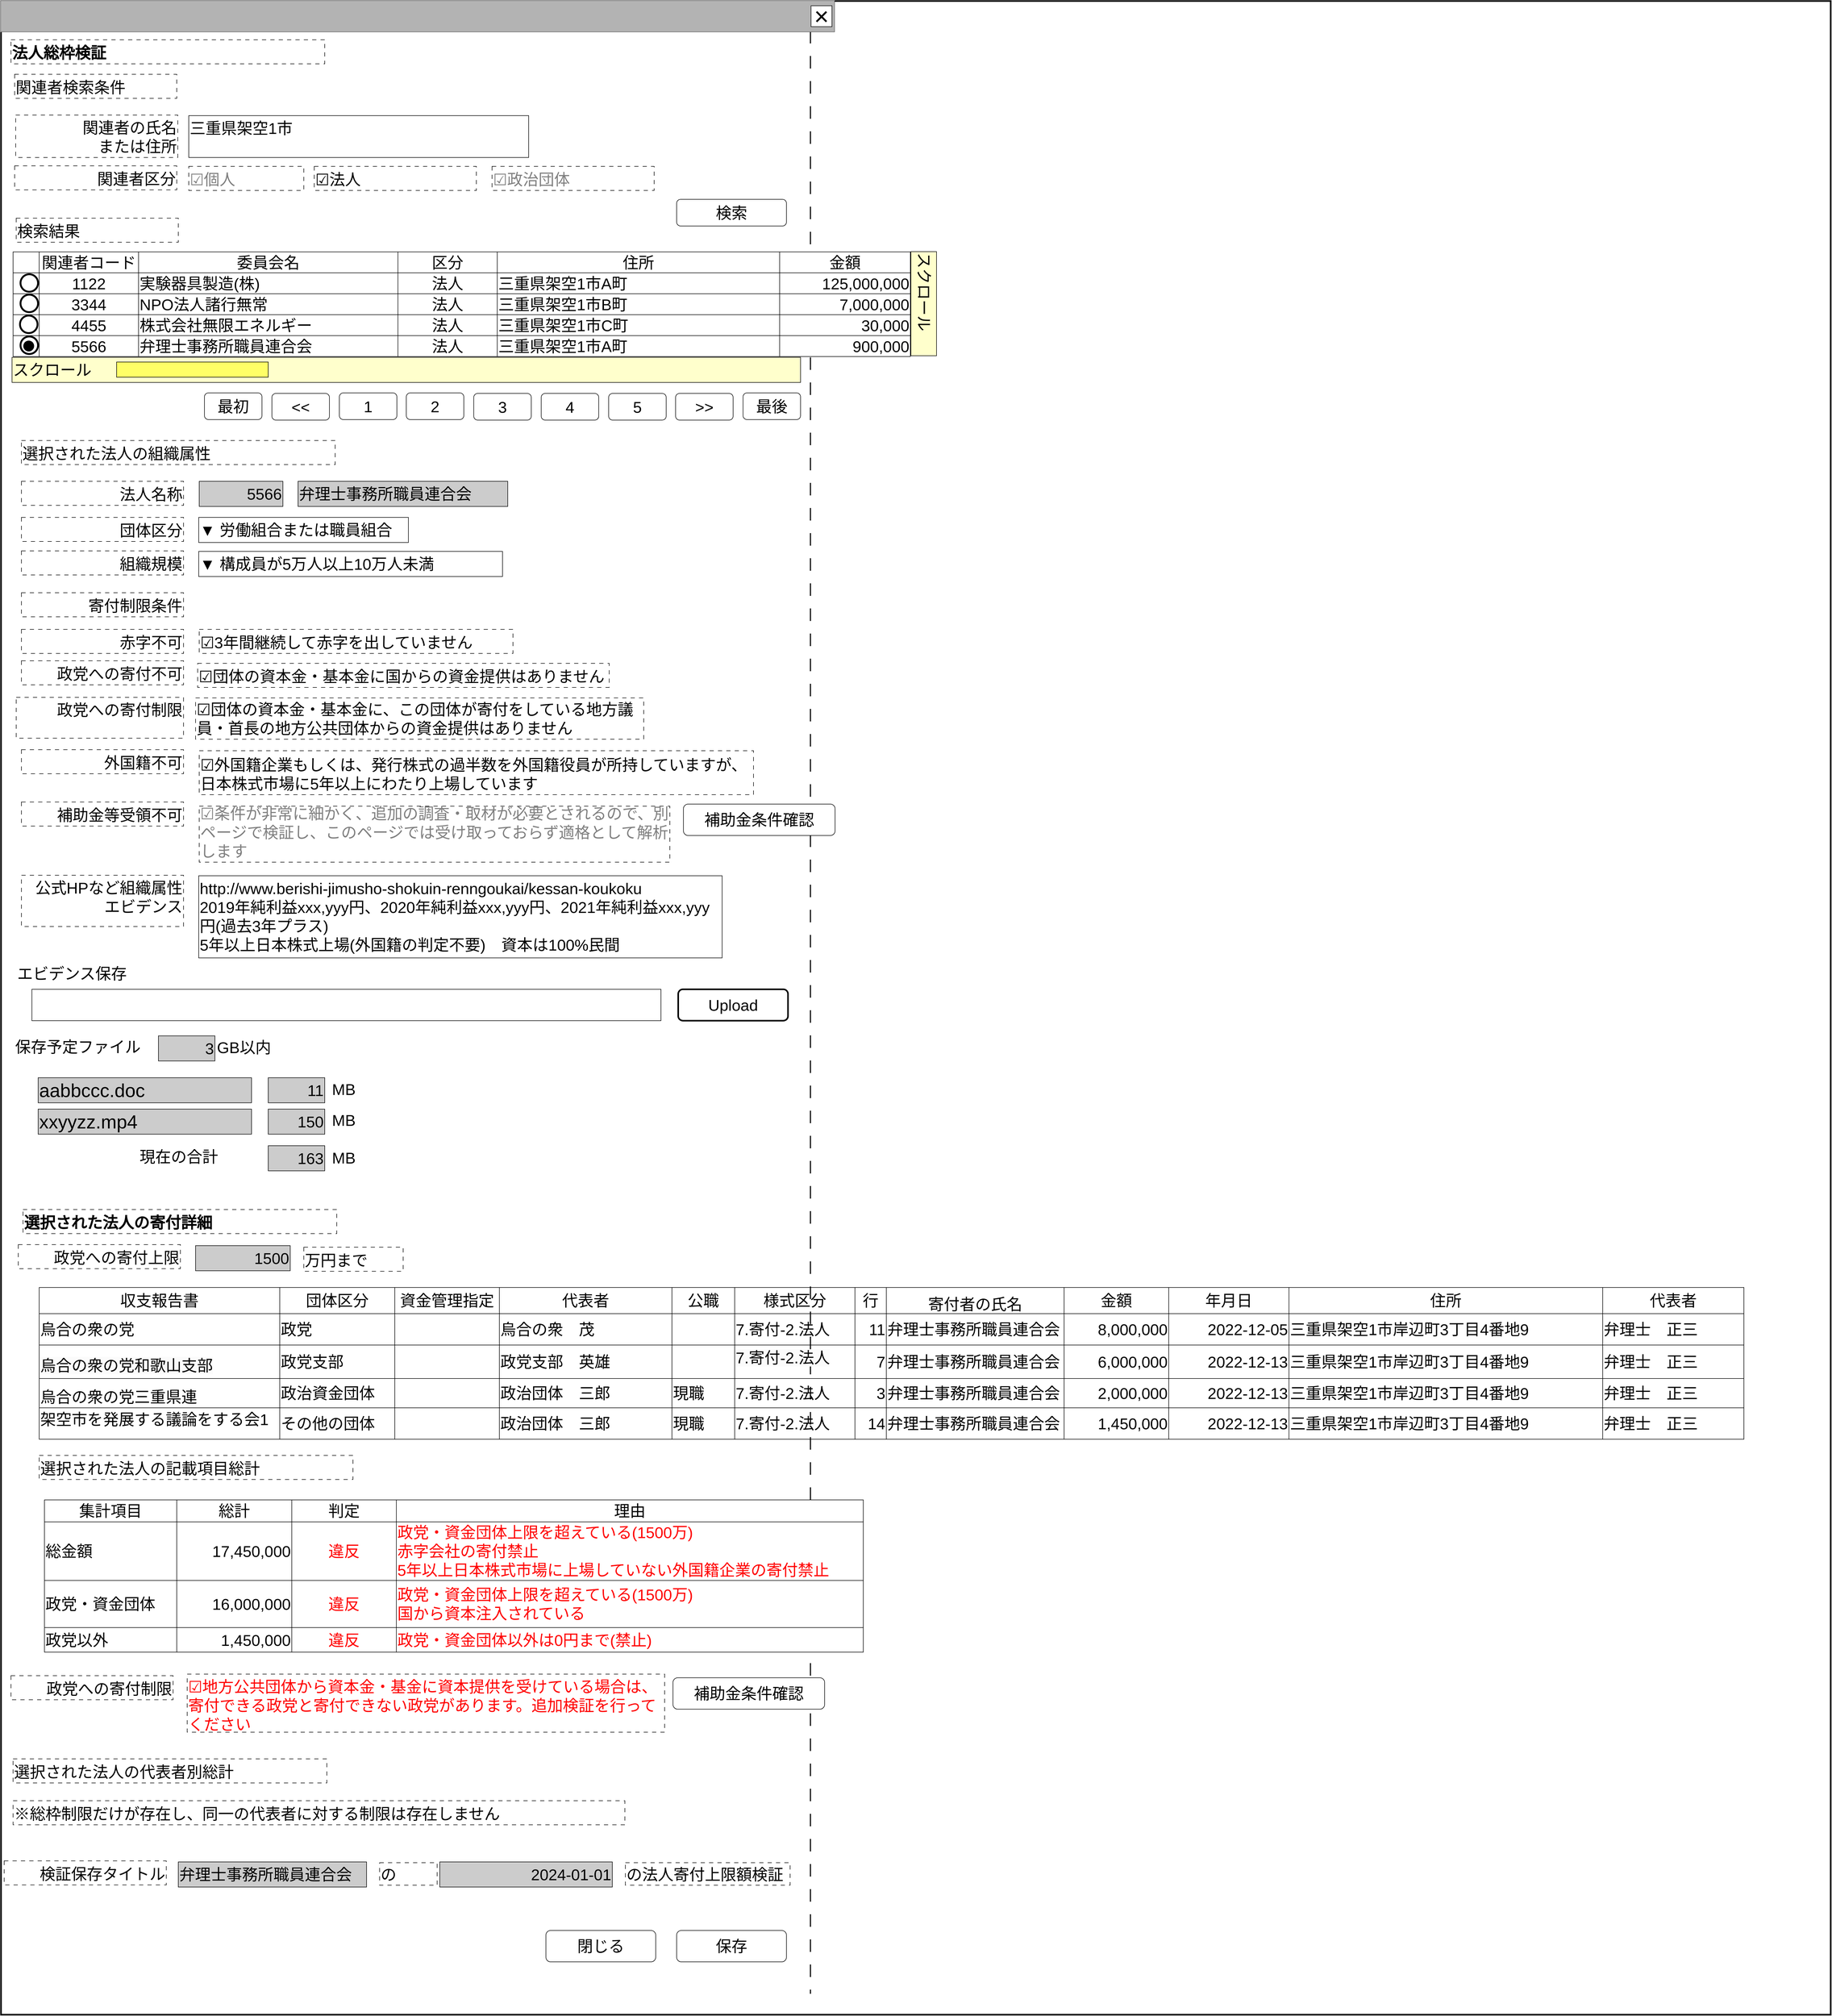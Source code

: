 <mxfile version="24.2.5" type="device">
  <diagram name="ページ1" id="LE8fIzdrHe0wcv1LTvfw">
    <mxGraphModel dx="866" dy="518" grid="1" gridSize="10" guides="1" tooltips="1" connect="1" arrows="1" fold="1" page="1" pageScale="1" pageWidth="1600" pageHeight="1200" math="0" shadow="0">
      <root>
        <mxCell id="0" />
        <mxCell id="cFaB45KztUIKXS-_cTrr-4" value="背景" style="locked=1;" parent="0" visible="0" />
        <mxCell id="cFaB45KztUIKXS-_cTrr-5" value="" style="rounded=0;whiteSpace=wrap;html=1;strokeWidth=3;" parent="cFaB45KztUIKXS-_cTrr-4" vertex="1">
          <mxGeometry x="1" y="1" width="1595" height="1180" as="geometry" />
        </mxCell>
        <mxCell id="cFaB45KztUIKXS-_cTrr-6" value="" style="rounded=0;whiteSpace=wrap;html=1;fillColor=#B3B3B3;fontColor=#333333;strokeColor=#666666;" parent="cFaB45KztUIKXS-_cTrr-4" vertex="1">
          <mxGeometry width="1595" height="60" as="geometry" />
        </mxCell>
        <mxCell id="cFaB45KztUIKXS-_cTrr-7" value="&lt;font style=&quot;font-size: 48px;&quot;&gt;×&lt;/font&gt;" style="rounded=0;whiteSpace=wrap;html=1;" parent="cFaB45KztUIKXS-_cTrr-4" vertex="1">
          <mxGeometry x="1550" y="10" width="40" height="40" as="geometry" />
        </mxCell>
        <mxCell id="cFaB45KztUIKXS-_cTrr-8" value="" style="rounded=0;whiteSpace=wrap;html=1;" parent="cFaB45KztUIKXS-_cTrr-4" vertex="1">
          <mxGeometry x="830" y="670" width="120" height="60" as="geometry" />
        </mxCell>
        <mxCell id="cFaB45KztUIKXS-_cTrr-9" value="ウインドウ" style="" parent="0" />
        <mxCell id="cFaB45KztUIKXS-_cTrr-10" value="" style="rounded=0;whiteSpace=wrap;html=1;strokeWidth=3;" parent="cFaB45KztUIKXS-_cTrr-9" vertex="1">
          <mxGeometry x="1" y="1" width="3499" height="3849" as="geometry" />
        </mxCell>
        <mxCell id="ibn5ejXhRFdpxx9sdV_L-0" value="" style="line;strokeWidth=2;direction=south;html=1;dashed=1;dashPattern=12 12;" parent="cFaB45KztUIKXS-_cTrr-9" vertex="1">
          <mxGeometry x="1543" y="10" width="11.76" height="3800" as="geometry" />
        </mxCell>
        <mxCell id="cFaB45KztUIKXS-_cTrr-11" value="" style="rounded=0;whiteSpace=wrap;html=1;fillColor=#B3B3B3;fontColor=#333333;strokeColor=#666666;" parent="cFaB45KztUIKXS-_cTrr-9" vertex="1">
          <mxGeometry width="1595" height="60" as="geometry" />
        </mxCell>
        <mxCell id="cFaB45KztUIKXS-_cTrr-12" value="&lt;font style=&quot;font-size: 48px;&quot;&gt;×&lt;/font&gt;" style="rounded=0;whiteSpace=wrap;html=1;" parent="cFaB45KztUIKXS-_cTrr-9" vertex="1">
          <mxGeometry x="1550" y="10" width="40" height="40" as="geometry" />
        </mxCell>
        <mxCell id="cFaB45KztUIKXS-_cTrr-14" value="名称未設定レイヤ" style="" parent="0" />
        <mxCell id="-CHNA03FvEnSMKmcBDrK-0" value="&lt;span style=&quot;font-size: 30px;&quot;&gt;&lt;b&gt;法人総枠検証&lt;/b&gt;&lt;/span&gt;" style="rounded=0;whiteSpace=wrap;html=1;align=left;dashed=1;dashPattern=8 8;verticalAlign=bottom;" parent="cFaB45KztUIKXS-_cTrr-14" vertex="1">
          <mxGeometry x="20" y="75" width="600" height="46" as="geometry" />
        </mxCell>
        <mxCell id="yVRLo9RjWcmBAKcRKdF0-20" value="" style="childLayout=tableLayout;recursiveResize=0;shadow=0;fillColor=none;align=left;" parent="cFaB45KztUIKXS-_cTrr-14" vertex="1">
          <mxGeometry x="74" y="2460" width="3260" height="290" as="geometry" />
        </mxCell>
        <mxCell id="yVRLo9RjWcmBAKcRKdF0-21" value="" style="shape=tableRow;horizontal=0;startSize=0;swimlaneHead=0;swimlaneBody=0;top=0;left=0;bottom=0;right=0;dropTarget=0;collapsible=0;recursiveResize=0;expand=0;fontStyle=0;fillColor=none;strokeColor=inherit;" parent="yVRLo9RjWcmBAKcRKdF0-20" vertex="1">
          <mxGeometry width="3260" height="50" as="geometry" />
        </mxCell>
        <mxCell id="yVRLo9RjWcmBAKcRKdF0-55" value="&lt;span style=&quot;font-size: 30px;&quot;&gt;収支報告書&lt;/span&gt;" style="connectable=0;recursiveResize=0;strokeColor=inherit;fillColor=none;align=center;whiteSpace=wrap;html=1;" parent="yVRLo9RjWcmBAKcRKdF0-21" vertex="1">
          <mxGeometry width="460" height="50" as="geometry">
            <mxRectangle width="460" height="50" as="alternateBounds" />
          </mxGeometry>
        </mxCell>
        <mxCell id="yVRLo9RjWcmBAKcRKdF0-25" value="&lt;font style=&quot;font-size: 30px;&quot;&gt;団体区分&lt;/font&gt;" style="connectable=0;recursiveResize=0;strokeColor=inherit;fillColor=none;align=center;whiteSpace=wrap;html=1;" parent="yVRLo9RjWcmBAKcRKdF0-21" vertex="1">
          <mxGeometry x="460" width="220" height="50" as="geometry">
            <mxRectangle width="220" height="50" as="alternateBounds" />
          </mxGeometry>
        </mxCell>
        <mxCell id="yVRLo9RjWcmBAKcRKdF0-133" value="&lt;font style=&quot;font-size: 30px;&quot;&gt;資金管理指定&lt;/font&gt;" style="connectable=0;recursiveResize=0;strokeColor=inherit;fillColor=none;align=center;whiteSpace=wrap;html=1;" parent="yVRLo9RjWcmBAKcRKdF0-21" vertex="1">
          <mxGeometry x="680" width="200" height="50" as="geometry">
            <mxRectangle width="200" height="50" as="alternateBounds" />
          </mxGeometry>
        </mxCell>
        <mxCell id="yVRLo9RjWcmBAKcRKdF0-160" value="&lt;font style=&quot;font-size: 30px;&quot;&gt;代表者&lt;/font&gt;" style="connectable=0;recursiveResize=0;strokeColor=inherit;fillColor=none;align=center;whiteSpace=wrap;html=1;" parent="yVRLo9RjWcmBAKcRKdF0-21" vertex="1">
          <mxGeometry x="880" width="330" height="50" as="geometry">
            <mxRectangle width="330" height="50" as="alternateBounds" />
          </mxGeometry>
        </mxCell>
        <mxCell id="yVRLo9RjWcmBAKcRKdF0-178" value="&lt;font style=&quot;font-size: 30px;&quot;&gt;公職&lt;/font&gt;" style="connectable=0;recursiveResize=0;strokeColor=inherit;fillColor=default;align=center;whiteSpace=wrap;html=1;" parent="yVRLo9RjWcmBAKcRKdF0-21" vertex="1">
          <mxGeometry x="1210" width="120" height="50" as="geometry">
            <mxRectangle width="120" height="50" as="alternateBounds" />
          </mxGeometry>
        </mxCell>
        <mxCell id="yVRLo9RjWcmBAKcRKdF0-151" value="&lt;font style=&quot;font-size: 30px;&quot;&gt;様式区分&lt;/font&gt;" style="connectable=0;recursiveResize=0;strokeColor=inherit;fillColor=none;align=center;whiteSpace=wrap;html=1;" parent="yVRLo9RjWcmBAKcRKdF0-21" vertex="1">
          <mxGeometry x="1330" width="230" height="50" as="geometry">
            <mxRectangle width="230" height="50" as="alternateBounds" />
          </mxGeometry>
        </mxCell>
        <mxCell id="yVRLo9RjWcmBAKcRKdF0-142" value="&lt;font style=&quot;font-size: 30px;&quot;&gt;行&lt;/font&gt;" style="connectable=0;recursiveResize=0;strokeColor=inherit;fillColor=none;align=center;whiteSpace=wrap;html=1;" parent="yVRLo9RjWcmBAKcRKdF0-21" vertex="1">
          <mxGeometry x="1560" width="60" height="50" as="geometry">
            <mxRectangle width="60" height="50" as="alternateBounds" />
          </mxGeometry>
        </mxCell>
        <mxCell id="yVRLo9RjWcmBAKcRKdF0-26" value="&lt;br&gt;&lt;div&gt;&lt;span style=&quot;font-size: 30px;&quot;&gt;寄付者の氏名&lt;/span&gt;&lt;/div&gt;" style="connectable=0;recursiveResize=0;strokeColor=inherit;fillColor=none;align=center;whiteSpace=wrap;html=1;" parent="yVRLo9RjWcmBAKcRKdF0-21" vertex="1">
          <mxGeometry x="1620" width="340" height="50" as="geometry">
            <mxRectangle width="340" height="50" as="alternateBounds" />
          </mxGeometry>
        </mxCell>
        <mxCell id="yVRLo9RjWcmBAKcRKdF0-27" value="&lt;font style=&quot;font-size: 30px;&quot;&gt;金額&lt;/font&gt;" style="connectable=0;recursiveResize=0;strokeColor=inherit;fillColor=none;align=center;whiteSpace=wrap;html=1;" parent="yVRLo9RjWcmBAKcRKdF0-21" vertex="1">
          <mxGeometry x="1960" width="200" height="50" as="geometry">
            <mxRectangle width="200" height="50" as="alternateBounds" />
          </mxGeometry>
        </mxCell>
        <mxCell id="yVRLo9RjWcmBAKcRKdF0-28" value="&lt;font style=&quot;font-size: 30px;&quot;&gt;年月日&lt;/font&gt;" style="connectable=0;recursiveResize=0;strokeColor=inherit;fillColor=none;align=center;whiteSpace=wrap;html=1;" parent="yVRLo9RjWcmBAKcRKdF0-21" vertex="1">
          <mxGeometry x="2160" width="230" height="50" as="geometry">
            <mxRectangle width="230" height="50" as="alternateBounds" />
          </mxGeometry>
        </mxCell>
        <mxCell id="yVRLo9RjWcmBAKcRKdF0-29" value="&lt;font style=&quot;font-size: 30px;&quot;&gt;住所&lt;/font&gt;" style="connectable=0;recursiveResize=0;strokeColor=inherit;fillColor=none;align=center;whiteSpace=wrap;html=1;" parent="yVRLo9RjWcmBAKcRKdF0-21" vertex="1">
          <mxGeometry x="2390" width="600" height="50" as="geometry">
            <mxRectangle width="600" height="50" as="alternateBounds" />
          </mxGeometry>
        </mxCell>
        <mxCell id="yVRLo9RjWcmBAKcRKdF0-30" value="&lt;font style=&quot;font-size: 30px;&quot;&gt;代表者&lt;/font&gt;" style="connectable=0;recursiveResize=0;strokeColor=inherit;fillColor=default;align=center;whiteSpace=wrap;html=1;" parent="yVRLo9RjWcmBAKcRKdF0-21" vertex="1">
          <mxGeometry x="2990" width="270" height="50" as="geometry">
            <mxRectangle width="270" height="50" as="alternateBounds" />
          </mxGeometry>
        </mxCell>
        <mxCell id="yVRLo9RjWcmBAKcRKdF0-32" style="shape=tableRow;horizontal=0;startSize=0;swimlaneHead=0;swimlaneBody=0;top=0;left=0;bottom=0;right=0;dropTarget=0;collapsible=0;recursiveResize=0;expand=0;fontStyle=0;fillColor=none;strokeColor=inherit;" parent="yVRLo9RjWcmBAKcRKdF0-20" vertex="1">
          <mxGeometry y="50" width="3260" height="60" as="geometry" />
        </mxCell>
        <mxCell id="yVRLo9RjWcmBAKcRKdF0-56" value="&lt;font style=&quot;font-size: 30px;&quot;&gt;烏合の衆の党&lt;/font&gt;" style="connectable=0;recursiveResize=0;strokeColor=inherit;fillColor=none;align=left;whiteSpace=wrap;html=1;" parent="yVRLo9RjWcmBAKcRKdF0-32" vertex="1">
          <mxGeometry width="460" height="60" as="geometry">
            <mxRectangle width="460" height="60" as="alternateBounds" />
          </mxGeometry>
        </mxCell>
        <mxCell id="yVRLo9RjWcmBAKcRKdF0-36" value="&lt;font style=&quot;font-size: 30px;&quot;&gt;政党&lt;/font&gt;" style="connectable=0;recursiveResize=0;strokeColor=inherit;fillColor=none;align=left;whiteSpace=wrap;html=1;" parent="yVRLo9RjWcmBAKcRKdF0-32" vertex="1">
          <mxGeometry x="460" width="220" height="60" as="geometry">
            <mxRectangle width="220" height="60" as="alternateBounds" />
          </mxGeometry>
        </mxCell>
        <mxCell id="yVRLo9RjWcmBAKcRKdF0-134" style="connectable=0;recursiveResize=0;strokeColor=inherit;fillColor=none;align=left;whiteSpace=wrap;html=1;" parent="yVRLo9RjWcmBAKcRKdF0-32" vertex="1">
          <mxGeometry x="680" width="200" height="60" as="geometry">
            <mxRectangle width="200" height="60" as="alternateBounds" />
          </mxGeometry>
        </mxCell>
        <mxCell id="yVRLo9RjWcmBAKcRKdF0-161" value="&lt;span style=&quot;font-size: 30px;&quot;&gt;烏合の衆　茂&lt;/span&gt;" style="connectable=0;recursiveResize=0;strokeColor=inherit;fillColor=none;align=left;whiteSpace=wrap;html=1;" parent="yVRLo9RjWcmBAKcRKdF0-32" vertex="1">
          <mxGeometry x="880" width="330" height="60" as="geometry">
            <mxRectangle width="330" height="60" as="alternateBounds" />
          </mxGeometry>
        </mxCell>
        <mxCell id="yVRLo9RjWcmBAKcRKdF0-179" style="connectable=0;recursiveResize=0;strokeColor=inherit;fillColor=default;align=left;whiteSpace=wrap;html=1;" parent="yVRLo9RjWcmBAKcRKdF0-32" vertex="1">
          <mxGeometry x="1210" width="120" height="60" as="geometry">
            <mxRectangle width="120" height="60" as="alternateBounds" />
          </mxGeometry>
        </mxCell>
        <mxCell id="yVRLo9RjWcmBAKcRKdF0-152" value="&lt;font style=&quot;font-size: 30px;&quot;&gt;7.寄付-2.法人&lt;/font&gt;" style="connectable=0;recursiveResize=0;strokeColor=inherit;fillColor=none;align=left;whiteSpace=wrap;html=1;" parent="yVRLo9RjWcmBAKcRKdF0-32" vertex="1">
          <mxGeometry x="1330" width="230" height="60" as="geometry">
            <mxRectangle width="230" height="60" as="alternateBounds" />
          </mxGeometry>
        </mxCell>
        <mxCell id="yVRLo9RjWcmBAKcRKdF0-143" value="&lt;br&gt;&lt;span style=&quot;color: rgb(0, 0, 0); font-family: Helvetica; font-size: 30px; font-style: normal; font-variant-ligatures: normal; font-variant-caps: normal; font-weight: 400; letter-spacing: normal; orphans: 2; text-indent: 0px; text-transform: none; widows: 2; word-spacing: 0px; -webkit-text-stroke-width: 0px; white-space: normal; text-decoration-thickness: initial; text-decoration-style: initial; text-decoration-color: initial; float: none; display: inline !important;&quot;&gt;11&lt;/span&gt;&lt;div&gt;&lt;br/&gt;&lt;/div&gt;" style="connectable=0;recursiveResize=0;strokeColor=inherit;fillColor=none;align=right;whiteSpace=wrap;html=1;verticalAlign=middle;" parent="yVRLo9RjWcmBAKcRKdF0-32" vertex="1">
          <mxGeometry x="1560" width="60" height="60" as="geometry">
            <mxRectangle width="60" height="60" as="alternateBounds" />
          </mxGeometry>
        </mxCell>
        <mxCell id="yVRLo9RjWcmBAKcRKdF0-37" value="&lt;span style=&quot;font-size: 30px;&quot;&gt;弁理士事務所職員連合会&lt;/span&gt;" style="connectable=0;recursiveResize=0;strokeColor=inherit;fillColor=none;align=left;whiteSpace=wrap;html=1;" parent="yVRLo9RjWcmBAKcRKdF0-32" vertex="1">
          <mxGeometry x="1620" width="340" height="60" as="geometry">
            <mxRectangle width="340" height="60" as="alternateBounds" />
          </mxGeometry>
        </mxCell>
        <mxCell id="yVRLo9RjWcmBAKcRKdF0-38" value="&lt;font style=&quot;font-size: 30px;&quot;&gt;8,000,000&lt;/font&gt;" style="connectable=0;recursiveResize=0;strokeColor=inherit;fillColor=none;align=right;whiteSpace=wrap;html=1;" parent="yVRLo9RjWcmBAKcRKdF0-32" vertex="1">
          <mxGeometry x="1960" width="200" height="60" as="geometry">
            <mxRectangle width="200" height="60" as="alternateBounds" />
          </mxGeometry>
        </mxCell>
        <mxCell id="yVRLo9RjWcmBAKcRKdF0-39" value="&lt;font style=&quot;font-size: 30px;&quot;&gt;2022-12-05&lt;/font&gt;" style="connectable=0;recursiveResize=0;strokeColor=inherit;fillColor=none;align=right;whiteSpace=wrap;html=1;" parent="yVRLo9RjWcmBAKcRKdF0-32" vertex="1">
          <mxGeometry x="2160" width="230" height="60" as="geometry">
            <mxRectangle width="230" height="60" as="alternateBounds" />
          </mxGeometry>
        </mxCell>
        <mxCell id="yVRLo9RjWcmBAKcRKdF0-40" value="&lt;span style=&quot;font-size: 30px;&quot;&gt;三重県架空1市&lt;/span&gt;&lt;span style=&quot;font-size: 30px;&quot;&gt;岸辺町3丁目4番地9&lt;/span&gt;" style="connectable=0;recursiveResize=0;strokeColor=inherit;fillColor=none;align=left;whiteSpace=wrap;html=1;" parent="yVRLo9RjWcmBAKcRKdF0-32" vertex="1">
          <mxGeometry x="2390" width="600" height="60" as="geometry">
            <mxRectangle width="600" height="60" as="alternateBounds" />
          </mxGeometry>
        </mxCell>
        <mxCell id="yVRLo9RjWcmBAKcRKdF0-41" value="&lt;font style=&quot;font-size: 30px;&quot;&gt;弁理士　正三&lt;/font&gt;" style="connectable=0;recursiveResize=0;strokeColor=inherit;fillColor=default;align=left;whiteSpace=wrap;html=1;" parent="yVRLo9RjWcmBAKcRKdF0-32" vertex="1">
          <mxGeometry x="2990" width="270" height="60" as="geometry">
            <mxRectangle width="270" height="60" as="alternateBounds" />
          </mxGeometry>
        </mxCell>
        <mxCell id="yVRLo9RjWcmBAKcRKdF0-43" style="shape=tableRow;horizontal=0;startSize=0;swimlaneHead=0;swimlaneBody=0;top=0;left=0;bottom=0;right=0;dropTarget=0;collapsible=0;recursiveResize=0;expand=0;fontStyle=0;fillColor=none;strokeColor=inherit;align=right;" parent="yVRLo9RjWcmBAKcRKdF0-20" vertex="1">
          <mxGeometry y="110" width="3260" height="64" as="geometry" />
        </mxCell>
        <mxCell id="yVRLo9RjWcmBAKcRKdF0-57" value="&lt;br&gt;&lt;span style=&quot;color: rgb(0, 0, 0); font-family: Helvetica; font-size: 30px; font-style: normal; font-variant-ligatures: normal; font-variant-caps: normal; font-weight: 400; letter-spacing: normal; orphans: 2; text-align: left; text-indent: 0px; text-transform: none; widows: 2; word-spacing: 0px; -webkit-text-stroke-width: 0px; white-space: normal; background-color: rgb(251, 251, 251); text-decoration-thickness: initial; text-decoration-style: initial; text-decoration-color: initial; display: inline !important; float: none;&quot;&gt;烏合の衆の党和歌山支部&lt;/span&gt;" style="connectable=0;recursiveResize=0;strokeColor=inherit;fillColor=none;align=left;whiteSpace=wrap;html=1;" parent="yVRLo9RjWcmBAKcRKdF0-43" vertex="1">
          <mxGeometry width="460" height="64" as="geometry">
            <mxRectangle width="460" height="64" as="alternateBounds" />
          </mxGeometry>
        </mxCell>
        <mxCell id="yVRLo9RjWcmBAKcRKdF0-47" value="&lt;span style=&quot;font-size: 30px; text-align: center;&quot;&gt;政党支部&lt;/span&gt;" style="connectable=0;recursiveResize=0;strokeColor=inherit;fillColor=none;align=left;whiteSpace=wrap;html=1;" parent="yVRLo9RjWcmBAKcRKdF0-43" vertex="1">
          <mxGeometry x="460" width="220" height="64" as="geometry">
            <mxRectangle width="220" height="64" as="alternateBounds" />
          </mxGeometry>
        </mxCell>
        <mxCell id="yVRLo9RjWcmBAKcRKdF0-135" style="connectable=0;recursiveResize=0;strokeColor=inherit;fillColor=none;align=left;whiteSpace=wrap;html=1;" parent="yVRLo9RjWcmBAKcRKdF0-43" vertex="1">
          <mxGeometry x="680" width="200" height="64" as="geometry">
            <mxRectangle width="200" height="64" as="alternateBounds" />
          </mxGeometry>
        </mxCell>
        <mxCell id="yVRLo9RjWcmBAKcRKdF0-162" value="&lt;font style=&quot;font-size: 30px;&quot;&gt;政党支部　英雄&lt;/font&gt;" style="connectable=0;recursiveResize=0;strokeColor=inherit;fillColor=none;align=left;whiteSpace=wrap;html=1;" parent="yVRLo9RjWcmBAKcRKdF0-43" vertex="1">
          <mxGeometry x="880" width="330" height="64" as="geometry">
            <mxRectangle width="330" height="64" as="alternateBounds" />
          </mxGeometry>
        </mxCell>
        <mxCell id="yVRLo9RjWcmBAKcRKdF0-180" style="connectable=0;recursiveResize=0;strokeColor=inherit;fillColor=default;align=left;whiteSpace=wrap;html=1;" parent="yVRLo9RjWcmBAKcRKdF0-43" vertex="1">
          <mxGeometry x="1210" width="120" height="64" as="geometry">
            <mxRectangle width="120" height="64" as="alternateBounds" />
          </mxGeometry>
        </mxCell>
        <mxCell id="yVRLo9RjWcmBAKcRKdF0-153" value="&#xa;&lt;span style=&quot;color: rgb(0, 0, 0); font-family: Helvetica; font-size: 30px; font-style: normal; font-variant-ligatures: normal; font-variant-caps: normal; font-weight: 400; letter-spacing: normal; orphans: 2; text-align: left; text-indent: 0px; text-transform: none; widows: 2; word-spacing: 0px; -webkit-text-stroke-width: 0px; white-space: normal; background-color: rgb(251, 251, 251); text-decoration-thickness: initial; text-decoration-style: initial; text-decoration-color: initial; display: inline !important; float: none;&quot;&gt;7.寄付-2.法人&lt;/span&gt;&#xa;&#xa;" style="connectable=0;recursiveResize=0;strokeColor=inherit;fillColor=none;align=left;whiteSpace=wrap;html=1;" parent="yVRLo9RjWcmBAKcRKdF0-43" vertex="1">
          <mxGeometry x="1330" width="230" height="64" as="geometry">
            <mxRectangle width="230" height="64" as="alternateBounds" />
          </mxGeometry>
        </mxCell>
        <mxCell id="yVRLo9RjWcmBAKcRKdF0-144" value="&lt;br&gt;&lt;span style=&quot;font-size: 30px;&quot;&gt;7&lt;/span&gt;&lt;div&gt;&lt;br style=&quot;&quot;&gt;&lt;/div&gt;" style="connectable=0;recursiveResize=0;strokeColor=inherit;fillColor=none;align=right;whiteSpace=wrap;html=1;" parent="yVRLo9RjWcmBAKcRKdF0-43" vertex="1">
          <mxGeometry x="1560" width="60" height="64" as="geometry">
            <mxRectangle width="60" height="64" as="alternateBounds" />
          </mxGeometry>
        </mxCell>
        <mxCell id="yVRLo9RjWcmBAKcRKdF0-48" value="&lt;span style=&quot;font-size: 30px;&quot;&gt;弁理士事務所職員連合会&lt;/span&gt;" style="connectable=0;recursiveResize=0;strokeColor=inherit;fillColor=none;align=left;whiteSpace=wrap;html=1;" parent="yVRLo9RjWcmBAKcRKdF0-43" vertex="1">
          <mxGeometry x="1620" width="340" height="64" as="geometry">
            <mxRectangle width="340" height="64" as="alternateBounds" />
          </mxGeometry>
        </mxCell>
        <mxCell id="yVRLo9RjWcmBAKcRKdF0-49" value="&lt;font style=&quot;font-size: 30px;&quot;&gt;6,000,000&lt;/font&gt;" style="connectable=0;recursiveResize=0;strokeColor=inherit;fillColor=none;align=right;whiteSpace=wrap;html=1;" parent="yVRLo9RjWcmBAKcRKdF0-43" vertex="1">
          <mxGeometry x="1960" width="200" height="64" as="geometry">
            <mxRectangle width="200" height="64" as="alternateBounds" />
          </mxGeometry>
        </mxCell>
        <mxCell id="yVRLo9RjWcmBAKcRKdF0-50" value="&lt;font style=&quot;font-size: 30px;&quot;&gt;2022-12-13&lt;/font&gt;" style="connectable=0;recursiveResize=0;strokeColor=inherit;fillColor=none;align=right;whiteSpace=wrap;html=1;" parent="yVRLo9RjWcmBAKcRKdF0-43" vertex="1">
          <mxGeometry x="2160" width="230" height="64" as="geometry">
            <mxRectangle width="230" height="64" as="alternateBounds" />
          </mxGeometry>
        </mxCell>
        <mxCell id="yVRLo9RjWcmBAKcRKdF0-51" value="&lt;span style=&quot;font-size: 30px;&quot;&gt;三重県架空1市&lt;/span&gt;&lt;span style=&quot;font-size: 30px;&quot;&gt;岸辺町3丁目4番地9&lt;/span&gt;" style="connectable=0;recursiveResize=0;strokeColor=inherit;fillColor=none;align=left;whiteSpace=wrap;html=1;" parent="yVRLo9RjWcmBAKcRKdF0-43" vertex="1">
          <mxGeometry x="2390" width="600" height="64" as="geometry">
            <mxRectangle width="600" height="64" as="alternateBounds" />
          </mxGeometry>
        </mxCell>
        <mxCell id="yVRLo9RjWcmBAKcRKdF0-52" value="&lt;span style=&quot;font-size: 30px;&quot;&gt;弁理士　正三&lt;/span&gt;" style="connectable=0;recursiveResize=0;strokeColor=inherit;fillColor=default;align=left;whiteSpace=wrap;html=1;" parent="yVRLo9RjWcmBAKcRKdF0-43" vertex="1">
          <mxGeometry x="2990" width="270" height="64" as="geometry">
            <mxRectangle width="270" height="64" as="alternateBounds" />
          </mxGeometry>
        </mxCell>
        <mxCell id="yVRLo9RjWcmBAKcRKdF0-113" style="shape=tableRow;horizontal=0;startSize=0;swimlaneHead=0;swimlaneBody=0;top=0;left=0;bottom=0;right=0;dropTarget=0;collapsible=0;recursiveResize=0;expand=0;fontStyle=0;fillColor=none;strokeColor=inherit;align=right;" parent="yVRLo9RjWcmBAKcRKdF0-20" vertex="1">
          <mxGeometry y="174" width="3260" height="56" as="geometry" />
        </mxCell>
        <mxCell id="yVRLo9RjWcmBAKcRKdF0-116" value="&lt;br&gt;&lt;span style=&quot;font-size: 30px;&quot;&gt;烏合の衆の党三重県連&lt;/span&gt;" style="connectable=0;recursiveResize=0;strokeColor=inherit;fillColor=none;align=left;whiteSpace=wrap;html=1;" parent="yVRLo9RjWcmBAKcRKdF0-113" vertex="1">
          <mxGeometry width="460" height="56" as="geometry">
            <mxRectangle width="460" height="56" as="alternateBounds" />
          </mxGeometry>
        </mxCell>
        <mxCell id="yVRLo9RjWcmBAKcRKdF0-117" value="&lt;span style=&quot;font-size: 30px;&quot;&gt;政治資金団体&lt;/span&gt;" style="connectable=0;recursiveResize=0;strokeColor=inherit;fillColor=none;align=left;whiteSpace=wrap;html=1;" parent="yVRLo9RjWcmBAKcRKdF0-113" vertex="1">
          <mxGeometry x="460" width="220" height="56" as="geometry">
            <mxRectangle width="220" height="56" as="alternateBounds" />
          </mxGeometry>
        </mxCell>
        <mxCell id="yVRLo9RjWcmBAKcRKdF0-136" value="" style="connectable=0;recursiveResize=0;strokeColor=inherit;fillColor=none;align=center;whiteSpace=wrap;html=1;" parent="yVRLo9RjWcmBAKcRKdF0-113" vertex="1">
          <mxGeometry x="680" width="200" height="56" as="geometry">
            <mxRectangle width="200" height="56" as="alternateBounds" />
          </mxGeometry>
        </mxCell>
        <mxCell id="yVRLo9RjWcmBAKcRKdF0-163" value="&lt;span style=&quot;font-size: 30px;&quot;&gt;政治団体　三郎&lt;/span&gt;" style="connectable=0;recursiveResize=0;strokeColor=inherit;fillColor=none;align=left;whiteSpace=wrap;html=1;" parent="yVRLo9RjWcmBAKcRKdF0-113" vertex="1">
          <mxGeometry x="880" width="330" height="56" as="geometry">
            <mxRectangle width="330" height="56" as="alternateBounds" />
          </mxGeometry>
        </mxCell>
        <mxCell id="yVRLo9RjWcmBAKcRKdF0-181" value="&lt;span style=&quot;font-size: 30px;&quot;&gt;現職&lt;/span&gt;" style="connectable=0;recursiveResize=0;strokeColor=inherit;fillColor=default;align=left;whiteSpace=wrap;html=1;" parent="yVRLo9RjWcmBAKcRKdF0-113" vertex="1">
          <mxGeometry x="1210" width="120" height="56" as="geometry">
            <mxRectangle width="120" height="56" as="alternateBounds" />
          </mxGeometry>
        </mxCell>
        <mxCell id="yVRLo9RjWcmBAKcRKdF0-154" value="&lt;span style=&quot;font-size: 30px;&quot;&gt;7.寄付-2.法人&lt;/span&gt;" style="connectable=0;recursiveResize=0;strokeColor=inherit;fillColor=none;align=left;whiteSpace=wrap;html=1;" parent="yVRLo9RjWcmBAKcRKdF0-113" vertex="1">
          <mxGeometry x="1330" width="230" height="56" as="geometry">
            <mxRectangle width="230" height="56" as="alternateBounds" />
          </mxGeometry>
        </mxCell>
        <mxCell id="yVRLo9RjWcmBAKcRKdF0-145" value="&lt;br&gt;&lt;span style=&quot;font-size: 30px;&quot;&gt;3&lt;/span&gt;&lt;div&gt;&lt;br style=&quot;&quot;&gt;&lt;/div&gt;" style="connectable=0;recursiveResize=0;strokeColor=inherit;fillColor=none;align=right;whiteSpace=wrap;html=1;" parent="yVRLo9RjWcmBAKcRKdF0-113" vertex="1">
          <mxGeometry x="1560" width="60" height="56" as="geometry">
            <mxRectangle width="60" height="56" as="alternateBounds" />
          </mxGeometry>
        </mxCell>
        <mxCell id="yVRLo9RjWcmBAKcRKdF0-118" value="&lt;span style=&quot;font-size: 30px;&quot;&gt;弁理士事務所職員連合会&lt;/span&gt;" style="connectable=0;recursiveResize=0;strokeColor=inherit;fillColor=none;align=left;whiteSpace=wrap;html=1;" parent="yVRLo9RjWcmBAKcRKdF0-113" vertex="1">
          <mxGeometry x="1620" width="340" height="56" as="geometry">
            <mxRectangle width="340" height="56" as="alternateBounds" />
          </mxGeometry>
        </mxCell>
        <mxCell id="yVRLo9RjWcmBAKcRKdF0-119" value="&lt;span style=&quot;font-size: 30px;&quot;&gt;2,000,000&lt;/span&gt;" style="connectable=0;recursiveResize=0;strokeColor=inherit;fillColor=none;align=right;whiteSpace=wrap;html=1;" parent="yVRLo9RjWcmBAKcRKdF0-113" vertex="1">
          <mxGeometry x="1960" width="200" height="56" as="geometry">
            <mxRectangle width="200" height="56" as="alternateBounds" />
          </mxGeometry>
        </mxCell>
        <mxCell id="yVRLo9RjWcmBAKcRKdF0-120" value="&lt;span style=&quot;font-size: 30px;&quot;&gt;2022-12-13&lt;/span&gt;" style="connectable=0;recursiveResize=0;strokeColor=inherit;fillColor=none;align=right;whiteSpace=wrap;html=1;" parent="yVRLo9RjWcmBAKcRKdF0-113" vertex="1">
          <mxGeometry x="2160" width="230" height="56" as="geometry">
            <mxRectangle width="230" height="56" as="alternateBounds" />
          </mxGeometry>
        </mxCell>
        <mxCell id="yVRLo9RjWcmBAKcRKdF0-121" value="&lt;span style=&quot;font-size: 30px;&quot;&gt;三重県架空1市&lt;/span&gt;&lt;span style=&quot;font-size: 30px;&quot;&gt;岸辺町3丁目4番地9&lt;/span&gt;" style="connectable=0;recursiveResize=0;strokeColor=inherit;fillColor=none;align=left;whiteSpace=wrap;html=1;" parent="yVRLo9RjWcmBAKcRKdF0-113" vertex="1">
          <mxGeometry x="2390" width="600" height="56" as="geometry">
            <mxRectangle width="600" height="56" as="alternateBounds" />
          </mxGeometry>
        </mxCell>
        <mxCell id="yVRLo9RjWcmBAKcRKdF0-122" value="&lt;span style=&quot;font-size: 30px;&quot;&gt;弁理士　正三&lt;/span&gt;" style="connectable=0;recursiveResize=0;strokeColor=inherit;fillColor=default;align=left;whiteSpace=wrap;html=1;" parent="yVRLo9RjWcmBAKcRKdF0-113" vertex="1">
          <mxGeometry x="2990" width="270" height="56" as="geometry">
            <mxRectangle width="270" height="56" as="alternateBounds" />
          </mxGeometry>
        </mxCell>
        <mxCell id="yVRLo9RjWcmBAKcRKdF0-91" style="shape=tableRow;horizontal=0;startSize=0;swimlaneHead=0;swimlaneBody=0;top=0;left=0;bottom=0;right=0;dropTarget=0;collapsible=0;recursiveResize=0;expand=0;fontStyle=0;fillColor=none;strokeColor=inherit;align=right;verticalAlign=middle;" parent="yVRLo9RjWcmBAKcRKdF0-20" vertex="1">
          <mxGeometry y="230" width="3260" height="60" as="geometry" />
        </mxCell>
        <mxCell id="yVRLo9RjWcmBAKcRKdF0-94" value="&lt;span style=&quot;color: rgb(0, 0, 0); font-family: Helvetica; font-size: 30px; font-style: normal; font-variant-ligatures: normal; font-variant-caps: normal; font-weight: 400; letter-spacing: normal; orphans: 2; text-align: left; text-indent: 0px; text-transform: none; widows: 2; word-spacing: 0px; -webkit-text-stroke-width: 0px; white-space: normal; text-decoration-thickness: initial; text-decoration-style: initial; text-decoration-color: initial; float: none; display: inline !important;&quot;&gt;架空市を発展する議論をする会1&lt;/span&gt;&lt;div&gt;&lt;br&gt;&lt;/div&gt;" style="connectable=0;recursiveResize=0;strokeColor=inherit;fillColor=none;align=left;whiteSpace=wrap;html=1;" parent="yVRLo9RjWcmBAKcRKdF0-91" vertex="1">
          <mxGeometry width="460" height="60" as="geometry">
            <mxRectangle width="460" height="60" as="alternateBounds" />
          </mxGeometry>
        </mxCell>
        <mxCell id="yVRLo9RjWcmBAKcRKdF0-95" value="&lt;span style=&quot;font-size: 30px;&quot;&gt;その他の団体&lt;/span&gt;" style="connectable=0;recursiveResize=0;strokeColor=inherit;fillColor=none;align=left;whiteSpace=wrap;html=1;" parent="yVRLo9RjWcmBAKcRKdF0-91" vertex="1">
          <mxGeometry x="460" width="220" height="60" as="geometry">
            <mxRectangle width="220" height="60" as="alternateBounds" />
          </mxGeometry>
        </mxCell>
        <mxCell id="yVRLo9RjWcmBAKcRKdF0-138" value="" style="connectable=0;recursiveResize=0;strokeColor=inherit;fillColor=none;align=center;whiteSpace=wrap;html=1;" parent="yVRLo9RjWcmBAKcRKdF0-91" vertex="1">
          <mxGeometry x="680" width="200" height="60" as="geometry">
            <mxRectangle width="200" height="60" as="alternateBounds" />
          </mxGeometry>
        </mxCell>
        <mxCell id="yVRLo9RjWcmBAKcRKdF0-165" value="&lt;span style=&quot;font-size: 30px;&quot;&gt;政治団体　三郎&lt;/span&gt;" style="connectable=0;recursiveResize=0;strokeColor=inherit;fillColor=none;align=left;whiteSpace=wrap;html=1;" parent="yVRLo9RjWcmBAKcRKdF0-91" vertex="1">
          <mxGeometry x="880" width="330" height="60" as="geometry">
            <mxRectangle width="330" height="60" as="alternateBounds" />
          </mxGeometry>
        </mxCell>
        <mxCell id="yVRLo9RjWcmBAKcRKdF0-183" value="&lt;span style=&quot;font-size: 30px;&quot;&gt;現職&lt;/span&gt;" style="connectable=0;recursiveResize=0;strokeColor=inherit;fillColor=default;align=left;whiteSpace=wrap;html=1;" parent="yVRLo9RjWcmBAKcRKdF0-91" vertex="1">
          <mxGeometry x="1210" width="120" height="60" as="geometry">
            <mxRectangle width="120" height="60" as="alternateBounds" />
          </mxGeometry>
        </mxCell>
        <mxCell id="yVRLo9RjWcmBAKcRKdF0-156" value="&lt;span style=&quot;font-size: 30px;&quot;&gt;7.寄付-2.法人&lt;/span&gt;" style="connectable=0;recursiveResize=0;strokeColor=inherit;fillColor=none;align=left;whiteSpace=wrap;html=1;" parent="yVRLo9RjWcmBAKcRKdF0-91" vertex="1">
          <mxGeometry x="1330" width="230" height="60" as="geometry">
            <mxRectangle width="230" height="60" as="alternateBounds" />
          </mxGeometry>
        </mxCell>
        <mxCell id="yVRLo9RjWcmBAKcRKdF0-147" value="&lt;br&gt;&lt;span style=&quot;font-size: 30px;&quot;&gt;14&lt;/span&gt;&lt;div&gt;&lt;br style=&quot;&quot;&gt;&lt;/div&gt;" style="connectable=0;recursiveResize=0;strokeColor=inherit;fillColor=none;align=right;whiteSpace=wrap;html=1;" parent="yVRLo9RjWcmBAKcRKdF0-91" vertex="1">
          <mxGeometry x="1560" width="60" height="60" as="geometry">
            <mxRectangle width="60" height="60" as="alternateBounds" />
          </mxGeometry>
        </mxCell>
        <mxCell id="yVRLo9RjWcmBAKcRKdF0-96" value="&lt;span style=&quot;font-size: 30px;&quot;&gt;弁理士事務所職員連合会&lt;/span&gt;" style="connectable=0;recursiveResize=0;strokeColor=inherit;fillColor=none;align=left;whiteSpace=wrap;html=1;" parent="yVRLo9RjWcmBAKcRKdF0-91" vertex="1">
          <mxGeometry x="1620" width="340" height="60" as="geometry">
            <mxRectangle width="340" height="60" as="alternateBounds" />
          </mxGeometry>
        </mxCell>
        <mxCell id="yVRLo9RjWcmBAKcRKdF0-97" value="&lt;span style=&quot;font-size: 30px;&quot;&gt;1,450,000&lt;/span&gt;" style="connectable=0;recursiveResize=0;strokeColor=inherit;fillColor=none;align=right;whiteSpace=wrap;html=1;" parent="yVRLo9RjWcmBAKcRKdF0-91" vertex="1">
          <mxGeometry x="1960" width="200" height="60" as="geometry">
            <mxRectangle width="200" height="60" as="alternateBounds" />
          </mxGeometry>
        </mxCell>
        <mxCell id="yVRLo9RjWcmBAKcRKdF0-98" value="&lt;span style=&quot;font-size: 30px;&quot;&gt;2022-12-13&lt;/span&gt;" style="connectable=0;recursiveResize=0;strokeColor=inherit;fillColor=none;align=right;whiteSpace=wrap;html=1;" parent="yVRLo9RjWcmBAKcRKdF0-91" vertex="1">
          <mxGeometry x="2160" width="230" height="60" as="geometry">
            <mxRectangle width="230" height="60" as="alternateBounds" />
          </mxGeometry>
        </mxCell>
        <mxCell id="yVRLo9RjWcmBAKcRKdF0-99" value="&lt;span style=&quot;font-size: 30px;&quot;&gt;三重県架空1市&lt;/span&gt;&lt;span style=&quot;font-size: 30px;&quot;&gt;岸辺町3丁目4番地9&lt;/span&gt;" style="connectable=0;recursiveResize=0;strokeColor=inherit;fillColor=none;align=left;whiteSpace=wrap;html=1;" parent="yVRLo9RjWcmBAKcRKdF0-91" vertex="1">
          <mxGeometry x="2390" width="600" height="60" as="geometry">
            <mxRectangle width="600" height="60" as="alternateBounds" />
          </mxGeometry>
        </mxCell>
        <mxCell id="yVRLo9RjWcmBAKcRKdF0-100" value="&lt;span style=&quot;font-size: 30px;&quot;&gt;弁理士　正三&lt;/span&gt;" style="connectable=0;recursiveResize=0;strokeColor=inherit;fillColor=default;align=left;whiteSpace=wrap;html=1;" parent="yVRLo9RjWcmBAKcRKdF0-91" vertex="1">
          <mxGeometry x="2990" width="270" height="60" as="geometry">
            <mxRectangle width="270" height="60" as="alternateBounds" />
          </mxGeometry>
        </mxCell>
        <mxCell id="yVRLo9RjWcmBAKcRKdF0-54" value="&lt;span style=&quot;font-size: 30px;&quot;&gt;選択された法人の組織属性&lt;/span&gt;" style="rounded=0;whiteSpace=wrap;html=1;align=left;dashed=1;dashPattern=8 8;verticalAlign=bottom;" parent="cFaB45KztUIKXS-_cTrr-14" vertex="1">
          <mxGeometry x="40" y="841" width="600" height="46" as="geometry" />
        </mxCell>
        <mxCell id="yVRLo9RjWcmBAKcRKdF0-217" value="" style="childLayout=tableLayout;recursiveResize=0;shadow=0;fillColor=default;align=left;" parent="cFaB45KztUIKXS-_cTrr-14" vertex="1">
          <mxGeometry x="84" y="2866" width="1566" height="291" as="geometry" />
        </mxCell>
        <mxCell id="yVRLo9RjWcmBAKcRKdF0-218" value="" style="shape=tableRow;horizontal=0;startSize=0;swimlaneHead=0;swimlaneBody=0;top=0;left=0;bottom=0;right=0;dropTarget=0;collapsible=0;recursiveResize=0;expand=0;fontStyle=0;fillColor=none;strokeColor=inherit;" parent="yVRLo9RjWcmBAKcRKdF0-217" vertex="1">
          <mxGeometry width="1566" height="42" as="geometry" />
        </mxCell>
        <mxCell id="yVRLo9RjWcmBAKcRKdF0-220" value="&lt;span style=&quot;font-size: 30px;&quot;&gt;集計項目&lt;/span&gt;" style="connectable=0;recursiveResize=0;strokeColor=inherit;fillColor=none;align=center;whiteSpace=wrap;html=1;" parent="yVRLo9RjWcmBAKcRKdF0-218" vertex="1">
          <mxGeometry width="253" height="42" as="geometry">
            <mxRectangle width="253" height="42" as="alternateBounds" />
          </mxGeometry>
        </mxCell>
        <mxCell id="yVRLo9RjWcmBAKcRKdF0-222" value="&lt;span style=&quot;font-size: 30px;&quot;&gt;総計&lt;/span&gt;" style="connectable=0;recursiveResize=0;strokeColor=inherit;fillColor=none;align=center;whiteSpace=wrap;html=1;" parent="yVRLo9RjWcmBAKcRKdF0-218" vertex="1">
          <mxGeometry x="253" width="220" height="42" as="geometry">
            <mxRectangle width="220" height="42" as="alternateBounds" />
          </mxGeometry>
        </mxCell>
        <mxCell id="yVRLo9RjWcmBAKcRKdF0-288" value="&lt;font style=&quot;font-size: 30px;&quot;&gt;判定&lt;/font&gt;" style="connectable=0;recursiveResize=0;strokeColor=inherit;fillColor=none;align=center;whiteSpace=wrap;html=1;" parent="yVRLo9RjWcmBAKcRKdF0-218" vertex="1">
          <mxGeometry x="473" width="200" height="42" as="geometry">
            <mxRectangle width="200" height="42" as="alternateBounds" />
          </mxGeometry>
        </mxCell>
        <mxCell id="yVRLo9RjWcmBAKcRKdF0-292" value="&lt;font style=&quot;font-size: 30px;&quot;&gt;理由&lt;/font&gt;" style="connectable=0;recursiveResize=0;strokeColor=inherit;fillColor=none;align=center;whiteSpace=wrap;html=1;" parent="yVRLo9RjWcmBAKcRKdF0-218" vertex="1">
          <mxGeometry x="673" width="893" height="42" as="geometry">
            <mxRectangle width="893" height="42" as="alternateBounds" />
          </mxGeometry>
        </mxCell>
        <mxCell id="yVRLo9RjWcmBAKcRKdF0-224" style="shape=tableRow;horizontal=0;startSize=0;swimlaneHead=0;swimlaneBody=0;top=0;left=0;bottom=0;right=0;dropTarget=0;collapsible=0;recursiveResize=0;expand=0;fontStyle=0;fillColor=none;strokeColor=inherit;" parent="yVRLo9RjWcmBAKcRKdF0-217" vertex="1">
          <mxGeometry y="42" width="1566" height="112" as="geometry" />
        </mxCell>
        <mxCell id="yVRLo9RjWcmBAKcRKdF0-226" value="&lt;span style=&quot;font-size: 30px;&quot;&gt;総金額&lt;/span&gt;" style="connectable=0;recursiveResize=0;strokeColor=inherit;fillColor=none;align=left;whiteSpace=wrap;html=1;" parent="yVRLo9RjWcmBAKcRKdF0-224" vertex="1">
          <mxGeometry width="253" height="112" as="geometry">
            <mxRectangle width="253" height="112" as="alternateBounds" />
          </mxGeometry>
        </mxCell>
        <mxCell id="yVRLo9RjWcmBAKcRKdF0-228" value="&lt;span style=&quot;font-size: 30px;&quot;&gt;17,450,000&lt;/span&gt;" style="connectable=0;recursiveResize=0;strokeColor=inherit;fillColor=none;align=right;whiteSpace=wrap;html=1;" parent="yVRLo9RjWcmBAKcRKdF0-224" vertex="1">
          <mxGeometry x="253" width="220" height="112" as="geometry">
            <mxRectangle width="220" height="112" as="alternateBounds" />
          </mxGeometry>
        </mxCell>
        <mxCell id="yVRLo9RjWcmBAKcRKdF0-289" value="&lt;span style=&quot;color: rgb(255, 0, 0); font-size: 30px;&quot;&gt;違反&lt;/span&gt;" style="connectable=0;recursiveResize=0;strokeColor=inherit;fillColor=none;align=center;whiteSpace=wrap;html=1;" parent="yVRLo9RjWcmBAKcRKdF0-224" vertex="1">
          <mxGeometry x="473" width="200" height="112" as="geometry">
            <mxRectangle width="200" height="112" as="alternateBounds" />
          </mxGeometry>
        </mxCell>
        <mxCell id="yVRLo9RjWcmBAKcRKdF0-293" value="&lt;span style=&quot;color: rgb(255, 0, 0); font-size: 30px;&quot;&gt;政党・資金団体上限を超えている(1500万)&lt;/span&gt;&lt;div&gt;&lt;span style=&quot;color: rgb(255, 0, 0); font-size: 30px;&quot;&gt;赤字会社の寄付禁止&lt;/span&gt;&lt;/div&gt;&lt;div&gt;&lt;span style=&quot;color: rgb(255, 0, 0); font-size: 30px;&quot;&gt;5年以上日本株式市場に上場していない外国籍企業の寄付禁止&lt;/span&gt;&lt;/div&gt;" style="connectable=0;recursiveResize=0;strokeColor=inherit;fillColor=none;align=left;whiteSpace=wrap;html=1;" parent="yVRLo9RjWcmBAKcRKdF0-224" vertex="1">
          <mxGeometry x="673" width="893" height="112" as="geometry">
            <mxRectangle width="893" height="112" as="alternateBounds" />
          </mxGeometry>
        </mxCell>
        <mxCell id="yVRLo9RjWcmBAKcRKdF0-230" style="shape=tableRow;horizontal=0;startSize=0;swimlaneHead=0;swimlaneBody=0;top=0;left=0;bottom=0;right=0;dropTarget=0;collapsible=0;recursiveResize=0;expand=0;fontStyle=0;fillColor=none;strokeColor=inherit;align=right;" parent="yVRLo9RjWcmBAKcRKdF0-217" vertex="1">
          <mxGeometry y="154" width="1566" height="90" as="geometry" />
        </mxCell>
        <mxCell id="yVRLo9RjWcmBAKcRKdF0-232" value="&lt;span style=&quot;font-size: 30px;&quot;&gt;政党・資金団体&lt;/span&gt;" style="connectable=0;recursiveResize=0;strokeColor=inherit;fillColor=none;align=left;whiteSpace=wrap;html=1;" parent="yVRLo9RjWcmBAKcRKdF0-230" vertex="1">
          <mxGeometry width="253" height="90" as="geometry">
            <mxRectangle width="253" height="90" as="alternateBounds" />
          </mxGeometry>
        </mxCell>
        <mxCell id="yVRLo9RjWcmBAKcRKdF0-234" value="&lt;span style=&quot;font-size: 30px;&quot;&gt;16,000,000&lt;/span&gt;" style="connectable=0;recursiveResize=0;strokeColor=inherit;fillColor=none;align=right;whiteSpace=wrap;html=1;" parent="yVRLo9RjWcmBAKcRKdF0-230" vertex="1">
          <mxGeometry x="253" width="220" height="90" as="geometry">
            <mxRectangle width="220" height="90" as="alternateBounds" />
          </mxGeometry>
        </mxCell>
        <mxCell id="yVRLo9RjWcmBAKcRKdF0-290" value="&lt;span style=&quot;color: rgb(255, 0, 0); font-size: 30px;&quot;&gt;違反&lt;/span&gt;" style="connectable=0;recursiveResize=0;strokeColor=inherit;fillColor=none;align=center;whiteSpace=wrap;html=1;" parent="yVRLo9RjWcmBAKcRKdF0-230" vertex="1">
          <mxGeometry x="473" width="200" height="90" as="geometry">
            <mxRectangle width="200" height="90" as="alternateBounds" />
          </mxGeometry>
        </mxCell>
        <mxCell id="yVRLo9RjWcmBAKcRKdF0-294" value="&lt;span style=&quot;color: rgb(255, 0, 0); font-size: 30px;&quot;&gt;政党・資金団体上限を超えている(1500万)&lt;/span&gt;&lt;div&gt;&lt;span style=&quot;color: rgb(255, 0, 0); font-size: 30px;&quot;&gt;国から資本注入されている&lt;/span&gt;&lt;/div&gt;" style="connectable=0;recursiveResize=0;strokeColor=inherit;fillColor=none;align=left;whiteSpace=wrap;html=1;" parent="yVRLo9RjWcmBAKcRKdF0-230" vertex="1">
          <mxGeometry x="673" width="893" height="90" as="geometry">
            <mxRectangle width="893" height="90" as="alternateBounds" />
          </mxGeometry>
        </mxCell>
        <mxCell id="yVRLo9RjWcmBAKcRKdF0-236" style="shape=tableRow;horizontal=0;startSize=0;swimlaneHead=0;swimlaneBody=0;top=0;left=0;bottom=0;right=0;dropTarget=0;collapsible=0;recursiveResize=0;expand=0;fontStyle=0;fillColor=none;strokeColor=inherit;align=right;" parent="yVRLo9RjWcmBAKcRKdF0-217" vertex="1">
          <mxGeometry y="244" width="1566" height="47" as="geometry" />
        </mxCell>
        <mxCell id="yVRLo9RjWcmBAKcRKdF0-238" value="&lt;span style=&quot;font-size: 30px;&quot;&gt;政党以外&lt;/span&gt;" style="connectable=0;recursiveResize=0;strokeColor=inherit;fillColor=none;align=left;whiteSpace=wrap;html=1;" parent="yVRLo9RjWcmBAKcRKdF0-236" vertex="1">
          <mxGeometry width="253" height="47" as="geometry">
            <mxRectangle width="253" height="47" as="alternateBounds" />
          </mxGeometry>
        </mxCell>
        <mxCell id="yVRLo9RjWcmBAKcRKdF0-240" value="&lt;span style=&quot;font-size: 30px;&quot;&gt;1,450,000&lt;/span&gt;" style="connectable=0;recursiveResize=0;strokeColor=inherit;fillColor=none;align=right;whiteSpace=wrap;html=1;" parent="yVRLo9RjWcmBAKcRKdF0-236" vertex="1">
          <mxGeometry x="253" width="220" height="47" as="geometry">
            <mxRectangle width="220" height="47" as="alternateBounds" />
          </mxGeometry>
        </mxCell>
        <mxCell id="yVRLo9RjWcmBAKcRKdF0-291" value="&lt;font color=&quot;#ff0000&quot; style=&quot;font-size: 30px;&quot;&gt;違反&lt;/font&gt;" style="connectable=0;recursiveResize=0;strokeColor=inherit;fillColor=none;align=center;whiteSpace=wrap;html=1;" parent="yVRLo9RjWcmBAKcRKdF0-236" vertex="1">
          <mxGeometry x="473" width="200" height="47" as="geometry">
            <mxRectangle width="200" height="47" as="alternateBounds" />
          </mxGeometry>
        </mxCell>
        <mxCell id="yVRLo9RjWcmBAKcRKdF0-295" value="&lt;font color=&quot;#ff0000&quot; style=&quot;font-size: 30px;&quot;&gt;政党・資金団体以外は0円まで(禁止)&lt;/font&gt;" style="connectable=0;recursiveResize=0;strokeColor=inherit;fillColor=none;align=left;whiteSpace=wrap;html=1;" parent="yVRLo9RjWcmBAKcRKdF0-236" vertex="1">
          <mxGeometry x="673" width="893" height="47" as="geometry">
            <mxRectangle width="893" height="47" as="alternateBounds" />
          </mxGeometry>
        </mxCell>
        <mxCell id="yVRLo9RjWcmBAKcRKdF0-242" value="&lt;span style=&quot;font-size: 30px;&quot;&gt;選択された法人の記載項目総計&lt;/span&gt;" style="rounded=0;whiteSpace=wrap;html=1;align=left;dashed=1;dashPattern=8 8;verticalAlign=bottom;" parent="cFaB45KztUIKXS-_cTrr-14" vertex="1">
          <mxGeometry x="74" y="2781" width="600" height="46" as="geometry" />
        </mxCell>
        <mxCell id="Kqek4xfj2-YEHE1e2U_Z-4" value="&lt;span style=&quot;font-size: 30px;&quot;&gt;法人名称&lt;/span&gt;" style="rounded=0;whiteSpace=wrap;html=1;align=right;dashed=1;dashPattern=8 8;verticalAlign=bottom;" parent="cFaB45KztUIKXS-_cTrr-14" vertex="1">
          <mxGeometry x="40" y="919" width="310" height="46" as="geometry" />
        </mxCell>
        <mxCell id="Kqek4xfj2-YEHE1e2U_Z-5" value="&lt;div style=&quot;&quot;&gt;&lt;span style=&quot;font-size: 30px;&quot;&gt;弁理士事務所職員連合会&lt;/span&gt;&lt;br&gt;&lt;/div&gt;" style="rounded=0;whiteSpace=wrap;html=1;align=left;fillColor=#CCCCCC;" parent="cFaB45KztUIKXS-_cTrr-14" vertex="1">
          <mxGeometry x="569" y="919" width="401" height="48" as="geometry" />
        </mxCell>
        <mxCell id="Kqek4xfj2-YEHE1e2U_Z-6" value="&lt;span style=&quot;font-size: 30px;&quot;&gt;団体区分&lt;/span&gt;" style="rounded=0;whiteSpace=wrap;html=1;align=right;dashed=1;dashPattern=8 8;verticalAlign=bottom;" parent="cFaB45KztUIKXS-_cTrr-14" vertex="1">
          <mxGeometry x="40" y="988" width="310" height="46" as="geometry" />
        </mxCell>
        <mxCell id="Kqek4xfj2-YEHE1e2U_Z-7" value="&lt;div style=&quot;&quot;&gt;&lt;span style=&quot;font-size: 30px; background-color: initial;&quot;&gt;▼ 労働組合または職員組合&lt;/span&gt;&lt;/div&gt;" style="rounded=0;whiteSpace=wrap;html=1;align=left;fillColor=#FFFFFF;" parent="cFaB45KztUIKXS-_cTrr-14" vertex="1">
          <mxGeometry x="379" y="988" width="401" height="48" as="geometry" />
        </mxCell>
        <mxCell id="Kqek4xfj2-YEHE1e2U_Z-8" value="&lt;span style=&quot;font-size: 30px;&quot;&gt;組織規模&lt;/span&gt;" style="rounded=0;whiteSpace=wrap;html=1;align=right;dashed=1;dashPattern=8 8;verticalAlign=bottom;" parent="cFaB45KztUIKXS-_cTrr-14" vertex="1">
          <mxGeometry x="40" y="1052" width="310" height="46" as="geometry" />
        </mxCell>
        <mxCell id="Kqek4xfj2-YEHE1e2U_Z-9" value="&lt;div style=&quot;&quot;&gt;&lt;span style=&quot;font-size: 30px; background-color: initial;&quot;&gt;▼ 構成員が5万人以上10万人未満&lt;/span&gt;&lt;/div&gt;" style="rounded=0;whiteSpace=wrap;html=1;align=left;fillColor=#FFFFFF;" parent="cFaB45KztUIKXS-_cTrr-14" vertex="1">
          <mxGeometry x="379" y="1053" width="581" height="48" as="geometry" />
        </mxCell>
        <mxCell id="Kqek4xfj2-YEHE1e2U_Z-10" value="&lt;span style=&quot;font-size: 30px;&quot;&gt;公式HPなど組織属性&lt;/span&gt;&lt;div&gt;&lt;span style=&quot;font-size: 30px;&quot;&gt;エビデンス&lt;/span&gt;&lt;/div&gt;" style="rounded=0;whiteSpace=wrap;html=1;align=right;dashed=1;dashPattern=8 8;verticalAlign=top;" parent="cFaB45KztUIKXS-_cTrr-14" vertex="1">
          <mxGeometry x="40" y="1672" width="310" height="98" as="geometry" />
        </mxCell>
        <mxCell id="Kqek4xfj2-YEHE1e2U_Z-11" value="&lt;span style=&quot;font-size: 30px;&quot;&gt;http://www.berishi-jimusho-shokuin-renngoukai/kessan-koukoku&lt;/span&gt;&lt;div&gt;&lt;span style=&quot;font-size: 30px;&quot;&gt;2019年純利益xxx,yyy円、&lt;/span&gt;&lt;span style=&quot;font-size: 30px; background-color: initial;&quot;&gt;2020年純利益xxx,yyy円、&lt;/span&gt;&lt;span style=&quot;font-size: 30px; background-color: initial;&quot;&gt;2021年純利益xxx,yyy円(過去3年プラス&lt;/span&gt;&lt;span style=&quot;background-color: initial; font-size: 30px;&quot;&gt;)&lt;/span&gt;&lt;/div&gt;&lt;div&gt;&lt;span style=&quot;font-size: 30px;&quot;&gt;5年以上日本株式上場(外国籍の判定不要)　資本は100%民間&lt;/span&gt;&lt;/div&gt;" style="rounded=0;whiteSpace=wrap;html=1;align=left;fillColor=#FFFFFF;verticalAlign=top;" parent="cFaB45KztUIKXS-_cTrr-14" vertex="1">
          <mxGeometry x="379" y="1673" width="1001" height="157" as="geometry" />
        </mxCell>
        <mxCell id="Kqek4xfj2-YEHE1e2U_Z-12" value="&lt;span style=&quot;font-size: 30px;&quot;&gt;政党への寄付上限&lt;/span&gt;" style="rounded=0;whiteSpace=wrap;html=1;align=right;dashed=1;dashPattern=8 8;verticalAlign=bottom;" parent="cFaB45KztUIKXS-_cTrr-14" vertex="1">
          <mxGeometry x="34" y="2378" width="310" height="46" as="geometry" />
        </mxCell>
        <mxCell id="Kqek4xfj2-YEHE1e2U_Z-13" value="&lt;div style=&quot;&quot;&gt;&lt;span style=&quot;font-size: 30px; background-color: initial;&quot;&gt;1500&lt;/span&gt;&lt;/div&gt;" style="rounded=0;whiteSpace=wrap;html=1;align=right;fillColor=#CCCCCC;" parent="cFaB45KztUIKXS-_cTrr-14" vertex="1">
          <mxGeometry x="373" y="2380" width="181" height="48" as="geometry" />
        </mxCell>
        <mxCell id="Kqek4xfj2-YEHE1e2U_Z-14" value="&lt;span style=&quot;font-size: 30px;&quot;&gt;万円まで&lt;/span&gt;" style="rounded=0;whiteSpace=wrap;html=1;align=left;dashed=1;dashPattern=8 8;verticalAlign=bottom;" parent="cFaB45KztUIKXS-_cTrr-14" vertex="1">
          <mxGeometry x="580" y="2383" width="190" height="46" as="geometry" />
        </mxCell>
        <mxCell id="yW-moLHkSezyiiToaD8m-0" value="&lt;span style=&quot;font-size: 30px;&quot;&gt;選択された法人の代表者別総計&lt;/span&gt;" style="rounded=0;whiteSpace=wrap;html=1;align=left;dashed=1;dashPattern=8 8;verticalAlign=bottom;" parent="cFaB45KztUIKXS-_cTrr-14" vertex="1">
          <mxGeometry x="24" y="3361" width="600" height="46" as="geometry" />
        </mxCell>
        <mxCell id="yW-moLHkSezyiiToaD8m-1" value="&lt;span style=&quot;font-size: 30px;&quot;&gt;※総枠制限だけが存在し、同一の代表者に対する制限は存在しません&lt;/span&gt;" style="rounded=0;whiteSpace=wrap;html=1;align=left;dashed=1;dashPattern=8 8;verticalAlign=bottom;" parent="cFaB45KztUIKXS-_cTrr-14" vertex="1">
          <mxGeometry x="24" y="3441" width="1170" height="46" as="geometry" />
        </mxCell>
        <mxCell id="4SHPTyjcoExQd9a0Qm8--0" value="&lt;span style=&quot;font-size: 30px;&quot;&gt;赤字不可&lt;/span&gt;" style="rounded=0;whiteSpace=wrap;html=1;align=right;dashed=1;dashPattern=8 8;verticalAlign=bottom;" parent="cFaB45KztUIKXS-_cTrr-14" vertex="1">
          <mxGeometry x="40" y="1202" width="310" height="46" as="geometry" />
        </mxCell>
        <mxCell id="4SHPTyjcoExQd9a0Qm8--2" value="&lt;span style=&quot;font-size: 30px;&quot;&gt;☑3年間継続して赤字を出していません&lt;/span&gt;" style="rounded=0;whiteSpace=wrap;html=1;align=left;dashed=1;dashPattern=8 8;verticalAlign=bottom;" parent="cFaB45KztUIKXS-_cTrr-14" vertex="1">
          <mxGeometry x="380" y="1202" width="600" height="46" as="geometry" />
        </mxCell>
        <mxCell id="4SHPTyjcoExQd9a0Qm8--3" value="&lt;span style=&quot;font-size: 30px;&quot;&gt;寄付制限条件&lt;/span&gt;" style="rounded=0;whiteSpace=wrap;html=1;align=right;dashed=1;dashPattern=8 8;verticalAlign=bottom;" parent="cFaB45KztUIKXS-_cTrr-14" vertex="1">
          <mxGeometry x="40" y="1132" width="310" height="46" as="geometry" />
        </mxCell>
        <mxCell id="4SHPTyjcoExQd9a0Qm8--4" value="&lt;span style=&quot;font-size: 30px;&quot;&gt;外国籍不可&lt;/span&gt;" style="rounded=0;whiteSpace=wrap;html=1;align=right;dashed=1;dashPattern=8 8;verticalAlign=bottom;" parent="cFaB45KztUIKXS-_cTrr-14" vertex="1">
          <mxGeometry x="40" y="1432" width="310" height="46" as="geometry" />
        </mxCell>
        <mxCell id="4SHPTyjcoExQd9a0Qm8--5" value="&lt;span style=&quot;font-size: 30px;&quot;&gt;☑外国籍企業もしくは、発行株式の過半数を外国籍役員が所持しています&lt;/span&gt;&lt;span style=&quot;font-size: 30px; background-color: initial;&quot;&gt;が、日本株式市場に5年以上にわたり上場しています&lt;/span&gt;" style="rounded=0;whiteSpace=wrap;html=1;align=left;dashed=1;dashPattern=8 8;verticalAlign=bottom;" parent="cFaB45KztUIKXS-_cTrr-14" vertex="1">
          <mxGeometry x="380" y="1434" width="1060" height="84" as="geometry" />
        </mxCell>
        <mxCell id="4SHPTyjcoExQd9a0Qm8--6" value="&lt;span style=&quot;font-size: 30px;&quot;&gt;補助金等受領不可&lt;/span&gt;" style="rounded=0;whiteSpace=wrap;html=1;align=right;dashed=1;dashPattern=8 8;verticalAlign=bottom;" parent="cFaB45KztUIKXS-_cTrr-14" vertex="1">
          <mxGeometry x="40" y="1532" width="310" height="46" as="geometry" />
        </mxCell>
        <mxCell id="4SHPTyjcoExQd9a0Qm8--7" value="&lt;span style=&quot;font-size: 30px;&quot;&gt;&lt;font color=&quot;#808080&quot;&gt;☑条件が非常に細かく、追加の調査・取材が必要とされるので、別ページで検証し、このページでは受け取っておらず適格として解析します&lt;/font&gt;&lt;/span&gt;" style="rounded=0;whiteSpace=wrap;html=1;align=left;dashed=1;dashPattern=8 8;verticalAlign=bottom;fontColor=#CCCCCC;" parent="cFaB45KztUIKXS-_cTrr-14" vertex="1">
          <mxGeometry x="380" y="1540" width="900" height="107" as="geometry" />
        </mxCell>
        <mxCell id="4SHPTyjcoExQd9a0Qm8--8" value="&lt;font style=&quot;font-size: 30px;&quot;&gt;補助金条件確認&lt;/font&gt;" style="rounded=1;whiteSpace=wrap;html=1;" parent="cFaB45KztUIKXS-_cTrr-14" vertex="1">
          <mxGeometry x="1306" y="1536" width="290" height="60" as="geometry" />
        </mxCell>
        <mxCell id="QFlFySobIuKjKrcfPIj5-0" value="&lt;span style=&quot;font-size: 30px;&quot;&gt;&lt;b&gt;選択された法人の寄付詳細&lt;/b&gt;&lt;/span&gt;" style="rounded=0;whiteSpace=wrap;html=1;align=left;dashed=1;dashPattern=8 8;verticalAlign=bottom;" parent="cFaB45KztUIKXS-_cTrr-14" vertex="1">
          <mxGeometry x="43" y="2311" width="600" height="46" as="geometry" />
        </mxCell>
        <mxCell id="Kru3U_vt1lMMJTBVDYzk-0" value="&lt;span style=&quot;font-size: 30px;&quot;&gt;☑団体の資本金・基本金に国からの資金提供はありません&lt;/span&gt;" style="rounded=0;whiteSpace=wrap;html=1;align=left;dashed=1;dashPattern=8 8;verticalAlign=bottom;" parent="cFaB45KztUIKXS-_cTrr-14" vertex="1">
          <mxGeometry x="377" y="1267" width="787" height="46" as="geometry" />
        </mxCell>
        <mxCell id="Kru3U_vt1lMMJTBVDYzk-1" value="&lt;span style=&quot;font-size: 30px;&quot;&gt;☑団体の資本金・基本金に、この団体が寄付をしている地方議員・首長の地方公共団体からの資金提供はありません&lt;/span&gt;" style="rounded=0;whiteSpace=wrap;html=1;align=left;dashed=1;dashPattern=8 8;verticalAlign=bottom;" parent="cFaB45KztUIKXS-_cTrr-14" vertex="1">
          <mxGeometry x="373" y="1333" width="857" height="79" as="geometry" />
        </mxCell>
        <mxCell id="Kru3U_vt1lMMJTBVDYzk-2" value="&lt;span style=&quot;font-size: 30px;&quot;&gt;政党への寄付不可&lt;/span&gt;" style="rounded=0;whiteSpace=wrap;html=1;align=right;dashed=1;dashPattern=8 8;verticalAlign=bottom;" parent="cFaB45KztUIKXS-_cTrr-14" vertex="1">
          <mxGeometry x="40" y="1262" width="310" height="46" as="geometry" />
        </mxCell>
        <mxCell id="Kru3U_vt1lMMJTBVDYzk-3" value="&lt;span style=&quot;font-size: 30px;&quot;&gt;政党への&lt;/span&gt;&lt;span style=&quot;font-size: 30px; background-color: initial;&quot;&gt;寄付制限&lt;/span&gt;" style="rounded=0;whiteSpace=wrap;html=1;align=right;dashed=1;dashPattern=8 8;verticalAlign=top;" parent="cFaB45KztUIKXS-_cTrr-14" vertex="1">
          <mxGeometry x="30" y="1332" width="320" height="78" as="geometry" />
        </mxCell>
        <mxCell id="1MDCOgT3WvMH0ycuXxvG-0" value="&lt;span style=&quot;font-size: 30px;&quot;&gt;三重県架空1市&lt;/span&gt;&lt;span style=&quot;font-size: 30px;&quot;&gt;&lt;br&gt;&lt;/span&gt;" style="rounded=0;whiteSpace=wrap;html=1;align=left;verticalAlign=top;" parent="cFaB45KztUIKXS-_cTrr-14" vertex="1">
          <mxGeometry x="360" y="220" width="650" height="80" as="geometry" />
        </mxCell>
        <mxCell id="1MDCOgT3WvMH0ycuXxvG-1" value="&lt;span style=&quot;font-size: 30px;&quot;&gt;検索結果&lt;/span&gt;" style="rounded=0;whiteSpace=wrap;html=1;align=left;dashed=1;dashPattern=8 8;verticalAlign=bottom;" parent="cFaB45KztUIKXS-_cTrr-14" vertex="1">
          <mxGeometry x="30" y="416" width="310" height="46" as="geometry" />
        </mxCell>
        <mxCell id="1MDCOgT3WvMH0ycuXxvG-2" value="&lt;span style=&quot;font-size: 30px;&quot;&gt;検索&lt;/span&gt;" style="rounded=1;whiteSpace=wrap;html=1;" parent="cFaB45KztUIKXS-_cTrr-14" vertex="1">
          <mxGeometry x="1293" y="380" width="210" height="51" as="geometry" />
        </mxCell>
        <mxCell id="1MDCOgT3WvMH0ycuXxvG-3" value="&lt;span style=&quot;font-size: 30px;&quot;&gt;関連者の氏名&lt;/span&gt;&lt;div&gt;&lt;span style=&quot;font-size: 30px;&quot;&gt;または住所&lt;/span&gt;&lt;/div&gt;" style="rounded=0;whiteSpace=wrap;html=1;align=right;dashed=1;dashPattern=8 8;verticalAlign=bottom;" parent="cFaB45KztUIKXS-_cTrr-14" vertex="1">
          <mxGeometry x="29" y="219" width="310" height="81" as="geometry" />
        </mxCell>
        <mxCell id="1MDCOgT3WvMH0ycuXxvG-4" value="&lt;span style=&quot;font-size: 30px;&quot;&gt;最初&lt;/span&gt;" style="rounded=1;whiteSpace=wrap;html=1;" parent="cFaB45KztUIKXS-_cTrr-14" vertex="1">
          <mxGeometry x="390" y="750" width="110" height="51" as="geometry" />
        </mxCell>
        <mxCell id="1MDCOgT3WvMH0ycuXxvG-5" value="&lt;span style=&quot;font-size: 30px;&quot;&gt;最後&lt;/span&gt;" style="rounded=1;whiteSpace=wrap;html=1;" parent="cFaB45KztUIKXS-_cTrr-14" vertex="1">
          <mxGeometry x="1420" y="750" width="110" height="51" as="geometry" />
        </mxCell>
        <mxCell id="1MDCOgT3WvMH0ycuXxvG-6" value="&lt;span style=&quot;font-size: 30px;&quot;&gt;1&lt;/span&gt;" style="rounded=1;whiteSpace=wrap;html=1;" parent="cFaB45KztUIKXS-_cTrr-14" vertex="1">
          <mxGeometry x="648" y="750" width="110" height="51" as="geometry" />
        </mxCell>
        <mxCell id="1MDCOgT3WvMH0ycuXxvG-7" value="&lt;span style=&quot;font-size: 30px;&quot;&gt;2&lt;/span&gt;" style="rounded=1;whiteSpace=wrap;html=1;" parent="cFaB45KztUIKXS-_cTrr-14" vertex="1">
          <mxGeometry x="776" y="750" width="110" height="51" as="geometry" />
        </mxCell>
        <mxCell id="1MDCOgT3WvMH0ycuXxvG-8" value="&lt;span style=&quot;font-size: 30px;&quot;&gt;3&lt;/span&gt;" style="rounded=1;whiteSpace=wrap;html=1;" parent="cFaB45KztUIKXS-_cTrr-14" vertex="1">
          <mxGeometry x="905" y="751" width="110" height="51" as="geometry" />
        </mxCell>
        <mxCell id="1MDCOgT3WvMH0ycuXxvG-9" value="&lt;span style=&quot;font-size: 30px;&quot;&gt;4&lt;/span&gt;" style="rounded=1;whiteSpace=wrap;html=1;" parent="cFaB45KztUIKXS-_cTrr-14" vertex="1">
          <mxGeometry x="1034" y="751" width="110" height="51" as="geometry" />
        </mxCell>
        <mxCell id="1MDCOgT3WvMH0ycuXxvG-10" value="&lt;span style=&quot;font-size: 30px;&quot;&gt;5&lt;/span&gt;" style="rounded=1;whiteSpace=wrap;html=1;" parent="cFaB45KztUIKXS-_cTrr-14" vertex="1">
          <mxGeometry x="1163" y="751" width="110" height="51" as="geometry" />
        </mxCell>
        <mxCell id="1MDCOgT3WvMH0ycuXxvG-11" value="&lt;span style=&quot;font-size: 30px;&quot;&gt;&amp;gt;&amp;gt;&lt;/span&gt;" style="rounded=1;whiteSpace=wrap;html=1;" parent="cFaB45KztUIKXS-_cTrr-14" vertex="1">
          <mxGeometry x="1291" y="751" width="110" height="51" as="geometry" />
        </mxCell>
        <mxCell id="1MDCOgT3WvMH0ycuXxvG-12" value="&lt;span style=&quot;font-size: 30px;&quot;&gt;&amp;lt;&amp;lt;&lt;/span&gt;" style="rounded=1;whiteSpace=wrap;html=1;" parent="cFaB45KztUIKXS-_cTrr-14" vertex="1">
          <mxGeometry x="519" y="751" width="110" height="51" as="geometry" />
        </mxCell>
        <mxCell id="1MDCOgT3WvMH0ycuXxvG-13" value="&lt;div style=&quot;&quot;&gt;&lt;font style=&quot;font-size: 30px;&quot;&gt;スクロール&lt;/font&gt;&lt;/div&gt;" style="rounded=0;whiteSpace=wrap;html=1;align=left;verticalAlign=top;fillColor=#FFFFCC;rotation=90;" parent="cFaB45KztUIKXS-_cTrr-14" vertex="1">
          <mxGeometry x="1666" y="555" width="199" height="49" as="geometry" />
        </mxCell>
        <mxCell id="1MDCOgT3WvMH0ycuXxvG-14" value="" style="shape=table;startSize=0;container=1;collapsible=0;childLayout=tableLayout;fontSize=16;" parent="cFaB45KztUIKXS-_cTrr-14" vertex="1">
          <mxGeometry x="24" y="480.5" width="1716" height="200" as="geometry" />
        </mxCell>
        <mxCell id="1MDCOgT3WvMH0ycuXxvG-15" value="" style="shape=tableRow;horizontal=0;startSize=0;swimlaneHead=0;swimlaneBody=0;strokeColor=inherit;top=0;left=0;bottom=0;right=0;collapsible=0;dropTarget=0;fillColor=none;points=[[0,0.5],[1,0.5]];portConstraint=eastwest;fontSize=16;" parent="1MDCOgT3WvMH0ycuXxvG-14" vertex="1">
          <mxGeometry width="1716" height="40" as="geometry" />
        </mxCell>
        <mxCell id="1MDCOgT3WvMH0ycuXxvG-16" value="" style="shape=partialRectangle;html=1;whiteSpace=wrap;connectable=0;strokeColor=inherit;overflow=hidden;fillColor=none;top=0;left=0;bottom=0;right=0;pointerEvents=1;fontSize=16;" parent="1MDCOgT3WvMH0ycuXxvG-15" vertex="1">
          <mxGeometry width="50" height="40" as="geometry">
            <mxRectangle width="50" height="40" as="alternateBounds" />
          </mxGeometry>
        </mxCell>
        <mxCell id="1MDCOgT3WvMH0ycuXxvG-17" value="&lt;font style=&quot;font-size: 30px;&quot;&gt;関連者コード&lt;/font&gt;" style="shape=partialRectangle;html=1;whiteSpace=wrap;connectable=0;strokeColor=inherit;overflow=hidden;fillColor=none;top=0;left=0;bottom=0;right=0;pointerEvents=1;fontSize=16;" parent="1MDCOgT3WvMH0ycuXxvG-15" vertex="1">
          <mxGeometry x="50" width="190" height="40" as="geometry">
            <mxRectangle width="190" height="40" as="alternateBounds" />
          </mxGeometry>
        </mxCell>
        <mxCell id="1MDCOgT3WvMH0ycuXxvG-18" value="&lt;font style=&quot;font-size: 30px;&quot;&gt;委員会名&lt;/font&gt;" style="shape=partialRectangle;html=1;whiteSpace=wrap;connectable=0;strokeColor=inherit;overflow=hidden;fillColor=none;top=0;left=0;bottom=0;right=0;pointerEvents=1;fontSize=16;" parent="1MDCOgT3WvMH0ycuXxvG-15" vertex="1">
          <mxGeometry x="240" width="496" height="40" as="geometry">
            <mxRectangle width="496" height="40" as="alternateBounds" />
          </mxGeometry>
        </mxCell>
        <mxCell id="1MDCOgT3WvMH0ycuXxvG-19" value="&lt;font style=&quot;font-size: 30px;&quot;&gt;区分&lt;/font&gt;" style="shape=partialRectangle;html=1;whiteSpace=wrap;connectable=0;strokeColor=inherit;overflow=hidden;fillColor=none;top=0;left=0;bottom=0;right=0;pointerEvents=1;fontSize=16;" parent="1MDCOgT3WvMH0ycuXxvG-15" vertex="1">
          <mxGeometry x="736" width="190" height="40" as="geometry">
            <mxRectangle width="190" height="40" as="alternateBounds" />
          </mxGeometry>
        </mxCell>
        <mxCell id="1MDCOgT3WvMH0ycuXxvG-20" value="&lt;font style=&quot;font-size: 30px;&quot;&gt;住所&lt;/font&gt;" style="shape=partialRectangle;html=1;whiteSpace=wrap;connectable=0;strokeColor=inherit;overflow=hidden;fillColor=none;top=0;left=0;bottom=0;right=0;pointerEvents=1;fontSize=16;" parent="1MDCOgT3WvMH0ycuXxvG-15" vertex="1">
          <mxGeometry x="926" width="540" height="40" as="geometry">
            <mxRectangle width="540" height="40" as="alternateBounds" />
          </mxGeometry>
        </mxCell>
        <mxCell id="1MDCOgT3WvMH0ycuXxvG-21" value="&lt;font style=&quot;font-size: 30px;&quot;&gt;金額&lt;/font&gt;" style="shape=partialRectangle;html=1;whiteSpace=wrap;connectable=0;strokeColor=inherit;overflow=hidden;fillColor=none;top=0;left=0;bottom=0;right=0;pointerEvents=1;fontSize=16;" parent="1MDCOgT3WvMH0ycuXxvG-15" vertex="1">
          <mxGeometry x="1466" width="250" height="40" as="geometry">
            <mxRectangle width="250" height="40" as="alternateBounds" />
          </mxGeometry>
        </mxCell>
        <mxCell id="1MDCOgT3WvMH0ycuXxvG-22" value="" style="shape=tableRow;horizontal=0;startSize=0;swimlaneHead=0;swimlaneBody=0;strokeColor=inherit;top=0;left=0;bottom=0;right=0;collapsible=0;dropTarget=0;fillColor=none;points=[[0,0.5],[1,0.5]];portConstraint=eastwest;fontSize=16;" parent="1MDCOgT3WvMH0ycuXxvG-14" vertex="1">
          <mxGeometry y="40" width="1716" height="40" as="geometry" />
        </mxCell>
        <mxCell id="1MDCOgT3WvMH0ycuXxvG-23" value="" style="shape=partialRectangle;html=1;whiteSpace=wrap;connectable=0;strokeColor=inherit;overflow=hidden;fillColor=none;top=0;left=0;bottom=0;right=0;pointerEvents=1;fontSize=16;" parent="1MDCOgT3WvMH0ycuXxvG-22" vertex="1">
          <mxGeometry width="50" height="40" as="geometry">
            <mxRectangle width="50" height="40" as="alternateBounds" />
          </mxGeometry>
        </mxCell>
        <mxCell id="1MDCOgT3WvMH0ycuXxvG-24" value="&lt;font style=&quot;font-size: 30px;&quot;&gt;1122&lt;/font&gt;" style="shape=partialRectangle;html=1;whiteSpace=wrap;connectable=0;strokeColor=inherit;overflow=hidden;fillColor=none;top=0;left=0;bottom=0;right=0;pointerEvents=1;fontSize=16;" parent="1MDCOgT3WvMH0ycuXxvG-22" vertex="1">
          <mxGeometry x="50" width="190" height="40" as="geometry">
            <mxRectangle width="190" height="40" as="alternateBounds" />
          </mxGeometry>
        </mxCell>
        <mxCell id="1MDCOgT3WvMH0ycuXxvG-25" value="&lt;span style=&quot;font-size: 30px;&quot;&gt;実験器具製造(株)&lt;/span&gt;" style="shape=partialRectangle;html=1;whiteSpace=wrap;connectable=0;strokeColor=inherit;overflow=hidden;fillColor=none;top=0;left=0;bottom=0;right=0;pointerEvents=1;fontSize=16;align=left;" parent="1MDCOgT3WvMH0ycuXxvG-22" vertex="1">
          <mxGeometry x="240" width="496" height="40" as="geometry">
            <mxRectangle width="496" height="40" as="alternateBounds" />
          </mxGeometry>
        </mxCell>
        <mxCell id="1MDCOgT3WvMH0ycuXxvG-26" value="&lt;span style=&quot;font-size: 30px;&quot;&gt;法人&lt;/span&gt;" style="shape=partialRectangle;html=1;whiteSpace=wrap;connectable=0;strokeColor=inherit;overflow=hidden;fillColor=none;top=0;left=0;bottom=0;right=0;pointerEvents=1;fontSize=16;" parent="1MDCOgT3WvMH0ycuXxvG-22" vertex="1">
          <mxGeometry x="736" width="190" height="40" as="geometry">
            <mxRectangle width="190" height="40" as="alternateBounds" />
          </mxGeometry>
        </mxCell>
        <mxCell id="1MDCOgT3WvMH0ycuXxvG-27" value="&lt;font style=&quot;font-size: 30px;&quot;&gt;三重県架空1市A町&lt;/font&gt;" style="shape=partialRectangle;html=1;whiteSpace=wrap;connectable=0;strokeColor=inherit;overflow=hidden;fillColor=none;top=0;left=0;bottom=0;right=0;pointerEvents=1;fontSize=16;align=left;" parent="1MDCOgT3WvMH0ycuXxvG-22" vertex="1">
          <mxGeometry x="926" width="540" height="40" as="geometry">
            <mxRectangle width="540" height="40" as="alternateBounds" />
          </mxGeometry>
        </mxCell>
        <mxCell id="1MDCOgT3WvMH0ycuXxvG-28" value="&lt;font style=&quot;font-size: 30px;&quot;&gt;125,000,000&lt;/font&gt;" style="shape=partialRectangle;html=1;whiteSpace=wrap;connectable=0;strokeColor=inherit;overflow=hidden;fillColor=none;top=0;left=0;bottom=0;right=0;pointerEvents=1;fontSize=16;align=right;" parent="1MDCOgT3WvMH0ycuXxvG-22" vertex="1">
          <mxGeometry x="1466" width="250" height="40" as="geometry">
            <mxRectangle width="250" height="40" as="alternateBounds" />
          </mxGeometry>
        </mxCell>
        <mxCell id="1MDCOgT3WvMH0ycuXxvG-29" value="" style="shape=tableRow;horizontal=0;startSize=0;swimlaneHead=0;swimlaneBody=0;strokeColor=inherit;top=0;left=0;bottom=0;right=0;collapsible=0;dropTarget=0;fillColor=none;points=[[0,0.5],[1,0.5]];portConstraint=eastwest;fontSize=16;align=left;" parent="1MDCOgT3WvMH0ycuXxvG-14" vertex="1">
          <mxGeometry y="80" width="1716" height="40" as="geometry" />
        </mxCell>
        <mxCell id="1MDCOgT3WvMH0ycuXxvG-30" value="" style="shape=partialRectangle;html=1;whiteSpace=wrap;connectable=0;strokeColor=inherit;overflow=hidden;fillColor=none;top=0;left=0;bottom=0;right=0;pointerEvents=1;fontSize=16;" parent="1MDCOgT3WvMH0ycuXxvG-29" vertex="1">
          <mxGeometry width="50" height="40" as="geometry">
            <mxRectangle width="50" height="40" as="alternateBounds" />
          </mxGeometry>
        </mxCell>
        <mxCell id="1MDCOgT3WvMH0ycuXxvG-31" value="&lt;font style=&quot;font-size: 30px;&quot;&gt;3344&lt;/font&gt;" style="shape=partialRectangle;html=1;whiteSpace=wrap;connectable=0;strokeColor=inherit;overflow=hidden;fillColor=none;top=0;left=0;bottom=0;right=0;pointerEvents=1;fontSize=16;" parent="1MDCOgT3WvMH0ycuXxvG-29" vertex="1">
          <mxGeometry x="50" width="190" height="40" as="geometry">
            <mxRectangle width="190" height="40" as="alternateBounds" />
          </mxGeometry>
        </mxCell>
        <mxCell id="1MDCOgT3WvMH0ycuXxvG-32" value="&lt;font style=&quot;font-size: 30px;&quot;&gt;NPO法人諸行無常&lt;br&gt;&lt;/font&gt;" style="shape=partialRectangle;html=1;whiteSpace=wrap;connectable=0;strokeColor=inherit;overflow=hidden;fillColor=none;top=0;left=0;bottom=0;right=0;pointerEvents=1;fontSize=16;align=left;" parent="1MDCOgT3WvMH0ycuXxvG-29" vertex="1">
          <mxGeometry x="240" width="496" height="40" as="geometry">
            <mxRectangle width="496" height="40" as="alternateBounds" />
          </mxGeometry>
        </mxCell>
        <mxCell id="1MDCOgT3WvMH0ycuXxvG-33" value="&lt;font style=&quot;font-size: 30px;&quot;&gt;法人&lt;/font&gt;" style="shape=partialRectangle;html=1;whiteSpace=wrap;connectable=0;strokeColor=inherit;overflow=hidden;fillColor=none;top=0;left=0;bottom=0;right=0;pointerEvents=1;fontSize=16;" parent="1MDCOgT3WvMH0ycuXxvG-29" vertex="1">
          <mxGeometry x="736" width="190" height="40" as="geometry">
            <mxRectangle width="190" height="40" as="alternateBounds" />
          </mxGeometry>
        </mxCell>
        <mxCell id="1MDCOgT3WvMH0ycuXxvG-34" value="&lt;span style=&quot;font-size: 30px;&quot;&gt;三重県架空1市&lt;/span&gt;&lt;span style=&quot;font-size: 30px;&quot;&gt;B町&lt;/span&gt;" style="shape=partialRectangle;html=1;whiteSpace=wrap;connectable=0;strokeColor=inherit;overflow=hidden;fillColor=none;top=0;left=0;bottom=0;right=0;pointerEvents=1;fontSize=16;align=left;" parent="1MDCOgT3WvMH0ycuXxvG-29" vertex="1">
          <mxGeometry x="926" width="540" height="40" as="geometry">
            <mxRectangle width="540" height="40" as="alternateBounds" />
          </mxGeometry>
        </mxCell>
        <mxCell id="1MDCOgT3WvMH0ycuXxvG-35" value="&lt;span style=&quot;font-size: 30px;&quot;&gt;7,000,000&lt;/span&gt;" style="shape=partialRectangle;html=1;whiteSpace=wrap;connectable=0;strokeColor=inherit;overflow=hidden;fillColor=none;top=0;left=0;bottom=0;right=0;pointerEvents=1;fontSize=16;align=right;" parent="1MDCOgT3WvMH0ycuXxvG-29" vertex="1">
          <mxGeometry x="1466" width="250" height="40" as="geometry">
            <mxRectangle width="250" height="40" as="alternateBounds" />
          </mxGeometry>
        </mxCell>
        <mxCell id="1MDCOgT3WvMH0ycuXxvG-36" style="shape=tableRow;horizontal=0;startSize=0;swimlaneHead=0;swimlaneBody=0;strokeColor=inherit;top=0;left=0;bottom=0;right=0;collapsible=0;dropTarget=0;fillColor=none;points=[[0,0.5],[1,0.5]];portConstraint=eastwest;fontSize=16;" parent="1MDCOgT3WvMH0ycuXxvG-14" vertex="1">
          <mxGeometry y="120" width="1716" height="40" as="geometry" />
        </mxCell>
        <mxCell id="1MDCOgT3WvMH0ycuXxvG-37" style="shape=partialRectangle;html=1;whiteSpace=wrap;connectable=0;strokeColor=inherit;overflow=hidden;fillColor=none;top=0;left=0;bottom=0;right=0;pointerEvents=1;fontSize=16;" parent="1MDCOgT3WvMH0ycuXxvG-36" vertex="1">
          <mxGeometry width="50" height="40" as="geometry">
            <mxRectangle width="50" height="40" as="alternateBounds" />
          </mxGeometry>
        </mxCell>
        <mxCell id="1MDCOgT3WvMH0ycuXxvG-38" value="&lt;font style=&quot;font-size: 30px;&quot;&gt;4455&lt;/font&gt;" style="shape=partialRectangle;html=1;whiteSpace=wrap;connectable=0;strokeColor=inherit;overflow=hidden;fillColor=none;top=0;left=0;bottom=0;right=0;pointerEvents=1;fontSize=16;" parent="1MDCOgT3WvMH0ycuXxvG-36" vertex="1">
          <mxGeometry x="50" width="190" height="40" as="geometry">
            <mxRectangle width="190" height="40" as="alternateBounds" />
          </mxGeometry>
        </mxCell>
        <mxCell id="1MDCOgT3WvMH0ycuXxvG-39" value="&lt;font style=&quot;font-size: 30px;&quot;&gt;株式会社無限エネルギー&lt;br&gt;&lt;/font&gt;" style="shape=partialRectangle;html=1;whiteSpace=wrap;connectable=0;strokeColor=inherit;overflow=hidden;fillColor=none;top=0;left=0;bottom=0;right=0;pointerEvents=1;fontSize=16;align=left;" parent="1MDCOgT3WvMH0ycuXxvG-36" vertex="1">
          <mxGeometry x="240" width="496" height="40" as="geometry">
            <mxRectangle width="496" height="40" as="alternateBounds" />
          </mxGeometry>
        </mxCell>
        <mxCell id="1MDCOgT3WvMH0ycuXxvG-40" value="&lt;span style=&quot;font-size: 30px;&quot;&gt;法人&lt;/span&gt;" style="shape=partialRectangle;html=1;whiteSpace=wrap;connectable=0;strokeColor=inherit;overflow=hidden;fillColor=none;top=0;left=0;bottom=0;right=0;pointerEvents=1;fontSize=16;" parent="1MDCOgT3WvMH0ycuXxvG-36" vertex="1">
          <mxGeometry x="736" width="190" height="40" as="geometry">
            <mxRectangle width="190" height="40" as="alternateBounds" />
          </mxGeometry>
        </mxCell>
        <mxCell id="1MDCOgT3WvMH0ycuXxvG-41" value="&lt;span style=&quot;font-size: 30px;&quot;&gt;三重県架空1市&lt;/span&gt;&lt;span style=&quot;font-size: 30px;&quot;&gt;C町&lt;/span&gt;" style="shape=partialRectangle;html=1;whiteSpace=wrap;connectable=0;strokeColor=inherit;overflow=hidden;fillColor=none;top=0;left=0;bottom=0;right=0;pointerEvents=1;fontSize=16;align=left;" parent="1MDCOgT3WvMH0ycuXxvG-36" vertex="1">
          <mxGeometry x="926" width="540" height="40" as="geometry">
            <mxRectangle width="540" height="40" as="alternateBounds" />
          </mxGeometry>
        </mxCell>
        <mxCell id="1MDCOgT3WvMH0ycuXxvG-42" value="&lt;span style=&quot;font-size: 30px;&quot;&gt;30,000&lt;/span&gt;" style="shape=partialRectangle;html=1;whiteSpace=wrap;connectable=0;strokeColor=inherit;overflow=hidden;fillColor=none;top=0;left=0;bottom=0;right=0;pointerEvents=1;fontSize=16;align=right;" parent="1MDCOgT3WvMH0ycuXxvG-36" vertex="1">
          <mxGeometry x="1466" width="250" height="40" as="geometry">
            <mxRectangle width="250" height="40" as="alternateBounds" />
          </mxGeometry>
        </mxCell>
        <mxCell id="1MDCOgT3WvMH0ycuXxvG-43" style="shape=tableRow;horizontal=0;startSize=0;swimlaneHead=0;swimlaneBody=0;strokeColor=inherit;top=0;left=0;bottom=0;right=0;collapsible=0;dropTarget=0;fillColor=none;points=[[0,0.5],[1,0.5]];portConstraint=eastwest;fontSize=16;" parent="1MDCOgT3WvMH0ycuXxvG-14" vertex="1">
          <mxGeometry y="160" width="1716" height="40" as="geometry" />
        </mxCell>
        <mxCell id="1MDCOgT3WvMH0ycuXxvG-44" style="shape=partialRectangle;html=1;whiteSpace=wrap;connectable=0;strokeColor=inherit;overflow=hidden;fillColor=none;top=0;left=0;bottom=0;right=0;pointerEvents=1;fontSize=16;" parent="1MDCOgT3WvMH0ycuXxvG-43" vertex="1">
          <mxGeometry width="50" height="40" as="geometry">
            <mxRectangle width="50" height="40" as="alternateBounds" />
          </mxGeometry>
        </mxCell>
        <mxCell id="1MDCOgT3WvMH0ycuXxvG-45" value="&lt;font style=&quot;font-size: 30px;&quot;&gt;5566&lt;/font&gt;" style="shape=partialRectangle;html=1;whiteSpace=wrap;connectable=0;strokeColor=inherit;overflow=hidden;fillColor=none;top=0;left=0;bottom=0;right=0;pointerEvents=1;fontSize=16;" parent="1MDCOgT3WvMH0ycuXxvG-43" vertex="1">
          <mxGeometry x="50" width="190" height="40" as="geometry">
            <mxRectangle width="190" height="40" as="alternateBounds" />
          </mxGeometry>
        </mxCell>
        <mxCell id="1MDCOgT3WvMH0ycuXxvG-46" value="&lt;font style=&quot;font-size: 30px;&quot;&gt;弁理士事務所職員連合会&lt;/font&gt;" style="shape=partialRectangle;html=1;whiteSpace=wrap;connectable=0;strokeColor=inherit;overflow=hidden;fillColor=none;top=0;left=0;bottom=0;right=0;pointerEvents=1;fontSize=16;align=left;" parent="1MDCOgT3WvMH0ycuXxvG-43" vertex="1">
          <mxGeometry x="240" width="496" height="40" as="geometry">
            <mxRectangle width="496" height="40" as="alternateBounds" />
          </mxGeometry>
        </mxCell>
        <mxCell id="1MDCOgT3WvMH0ycuXxvG-47" value="&lt;font style=&quot;font-size: 30px;&quot;&gt;法人&lt;/font&gt;" style="shape=partialRectangle;html=1;whiteSpace=wrap;connectable=0;strokeColor=inherit;overflow=hidden;fillColor=none;top=0;left=0;bottom=0;right=0;pointerEvents=1;fontSize=16;" parent="1MDCOgT3WvMH0ycuXxvG-43" vertex="1">
          <mxGeometry x="736" width="190" height="40" as="geometry">
            <mxRectangle width="190" height="40" as="alternateBounds" />
          </mxGeometry>
        </mxCell>
        <mxCell id="1MDCOgT3WvMH0ycuXxvG-48" value="&lt;div style=&quot;&quot;&gt;&lt;span style=&quot;font-size: 30px; background-color: initial;&quot;&gt;三重県架空1市&lt;/span&gt;&lt;span style=&quot;font-size: 30px;&quot;&gt;A町&lt;/span&gt;&lt;br&gt;&lt;/div&gt;" style="shape=partialRectangle;html=1;whiteSpace=wrap;connectable=0;strokeColor=inherit;overflow=hidden;fillColor=none;top=0;left=0;bottom=0;right=0;pointerEvents=1;fontSize=16;align=left;" parent="1MDCOgT3WvMH0ycuXxvG-43" vertex="1">
          <mxGeometry x="926" width="540" height="40" as="geometry">
            <mxRectangle width="540" height="40" as="alternateBounds" />
          </mxGeometry>
        </mxCell>
        <mxCell id="1MDCOgT3WvMH0ycuXxvG-49" value="&lt;span style=&quot;font-size: 30px;&quot;&gt;900,000&lt;/span&gt;" style="shape=partialRectangle;html=1;whiteSpace=wrap;connectable=0;strokeColor=inherit;overflow=hidden;fillColor=none;top=0;left=0;bottom=0;right=0;pointerEvents=1;fontSize=16;align=right;" parent="1MDCOgT3WvMH0ycuXxvG-43" vertex="1">
          <mxGeometry x="1466" width="250" height="40" as="geometry">
            <mxRectangle width="250" height="40" as="alternateBounds" />
          </mxGeometry>
        </mxCell>
        <mxCell id="1MDCOgT3WvMH0ycuXxvG-50" value="&lt;font style=&quot;font-size: 84px;&quot;&gt;○&lt;/font&gt;" style="text;html=1;strokeColor=none;fillColor=none;align=center;verticalAlign=middle;whiteSpace=wrap;rounded=0;fontSize=60;" parent="cFaB45KztUIKXS-_cTrr-14" vertex="1">
          <mxGeometry x="25" y="521" width="60" height="30" as="geometry" />
        </mxCell>
        <mxCell id="1MDCOgT3WvMH0ycuXxvG-51" value="&lt;font style=&quot;font-size: 84px;&quot;&gt;○&lt;/font&gt;" style="text;html=1;strokeColor=none;fillColor=none;align=center;verticalAlign=middle;whiteSpace=wrap;rounded=0;fontSize=60;" parent="cFaB45KztUIKXS-_cTrr-14" vertex="1">
          <mxGeometry x="25" y="560" width="60" height="30" as="geometry" />
        </mxCell>
        <mxCell id="1MDCOgT3WvMH0ycuXxvG-52" value="&lt;font style=&quot;font-size: 84px;&quot;&gt;○&lt;/font&gt;" style="text;html=1;strokeColor=none;fillColor=none;align=center;verticalAlign=middle;whiteSpace=wrap;rounded=0;fontSize=60;" parent="cFaB45KztUIKXS-_cTrr-14" vertex="1">
          <mxGeometry x="24" y="600" width="60" height="30" as="geometry" />
        </mxCell>
        <mxCell id="1MDCOgT3WvMH0ycuXxvG-53" value="&lt;font style=&quot;font-size: 48px;&quot;&gt;●&lt;/font&gt;" style="text;html=1;strokeColor=none;fillColor=none;align=center;verticalAlign=middle;whiteSpace=wrap;rounded=0;fontSize=48;" parent="cFaB45KztUIKXS-_cTrr-14" vertex="1">
          <mxGeometry x="24" y="642" width="60" height="30" as="geometry" />
        </mxCell>
        <mxCell id="1MDCOgT3WvMH0ycuXxvG-54" value="&lt;font style=&quot;font-size: 84px;&quot;&gt;○&lt;/font&gt;" style="text;html=1;strokeColor=none;fillColor=none;align=center;verticalAlign=middle;whiteSpace=wrap;rounded=0;fontSize=60;" parent="cFaB45KztUIKXS-_cTrr-14" vertex="1">
          <mxGeometry x="25" y="640" width="60" height="30" as="geometry" />
        </mxCell>
        <mxCell id="1MDCOgT3WvMH0ycuXxvG-55" value="&lt;span style=&quot;font-size: 30px;&quot;&gt;関連者区分&lt;/span&gt;" style="rounded=0;whiteSpace=wrap;html=1;align=right;dashed=1;dashPattern=8 8;verticalAlign=bottom;" parent="cFaB45KztUIKXS-_cTrr-14" vertex="1">
          <mxGeometry x="27" y="316" width="310" height="46" as="geometry" />
        </mxCell>
        <mxCell id="1MDCOgT3WvMH0ycuXxvG-56" value="&lt;span style=&quot;font-size: 30px;&quot;&gt;☑個人&lt;/span&gt;" style="rounded=0;whiteSpace=wrap;html=1;align=left;dashed=1;dashPattern=8 8;verticalAlign=bottom;fontColor=#808080;" parent="cFaB45KztUIKXS-_cTrr-14" vertex="1">
          <mxGeometry x="360" y="317" width="220" height="46" as="geometry" />
        </mxCell>
        <mxCell id="1MDCOgT3WvMH0ycuXxvG-57" value="&lt;span style=&quot;font-size: 30px;&quot;&gt;☑法人&lt;/span&gt;" style="rounded=0;whiteSpace=wrap;html=1;align=left;dashed=1;dashPattern=8 8;verticalAlign=bottom;" parent="cFaB45KztUIKXS-_cTrr-14" vertex="1">
          <mxGeometry x="600" y="317" width="310" height="46" as="geometry" />
        </mxCell>
        <mxCell id="1MDCOgT3WvMH0ycuXxvG-58" value="&lt;span style=&quot;font-size: 30px;&quot;&gt;☑政治団体&lt;/span&gt;" style="rounded=0;whiteSpace=wrap;html=1;align=left;dashed=1;dashPattern=8 8;verticalAlign=bottom;fontColor=#808080;" parent="cFaB45KztUIKXS-_cTrr-14" vertex="1">
          <mxGeometry x="940" y="317" width="310" height="46" as="geometry" />
        </mxCell>
        <mxCell id="1MDCOgT3WvMH0ycuXxvG-59" value="&lt;div style=&quot;&quot;&gt;&lt;font style=&quot;font-size: 30px;&quot;&gt;スクロール&lt;/font&gt;&lt;/div&gt;" style="rounded=0;whiteSpace=wrap;html=1;align=left;verticalAlign=top;fillColor=#FFFFCC;" parent="cFaB45KztUIKXS-_cTrr-14" vertex="1">
          <mxGeometry x="22" y="682" width="1508" height="48" as="geometry" />
        </mxCell>
        <mxCell id="1MDCOgT3WvMH0ycuXxvG-60" value="&lt;div style=&quot;&quot;&gt;&lt;br&gt;&lt;/div&gt;" style="rounded=0;whiteSpace=wrap;html=1;align=left;verticalAlign=top;fillColor=#FFFF66;" parent="cFaB45KztUIKXS-_cTrr-14" vertex="1">
          <mxGeometry x="222" y="691" width="290" height="29" as="geometry" />
        </mxCell>
        <mxCell id="1MDCOgT3WvMH0ycuXxvG-61" value="&lt;span style=&quot;font-size: 30px;&quot;&gt;関連者検索条件&lt;/span&gt;" style="rounded=0;whiteSpace=wrap;html=1;align=left;dashed=1;dashPattern=8 8;verticalAlign=bottom;" parent="cFaB45KztUIKXS-_cTrr-14" vertex="1">
          <mxGeometry x="27" y="141" width="310" height="46" as="geometry" />
        </mxCell>
        <mxCell id="1MDCOgT3WvMH0ycuXxvG-63" value="&lt;div style=&quot;&quot;&gt;&lt;span style=&quot;font-size: 30px; text-align: center;&quot;&gt;5566&lt;/span&gt;&lt;br&gt;&lt;/div&gt;" style="rounded=0;whiteSpace=wrap;html=1;align=right;fillColor=#CCCCCC;" parent="cFaB45KztUIKXS-_cTrr-14" vertex="1">
          <mxGeometry x="380" y="919" width="160" height="48" as="geometry" />
        </mxCell>
        <mxCell id="1MDCOgT3WvMH0ycuXxvG-64" value="&lt;span style=&quot;font-size: 30px;&quot;&gt;検証保存タイトル&lt;/span&gt;" style="rounded=0;whiteSpace=wrap;html=1;align=right;dashed=1;dashPattern=8 8;verticalAlign=bottom;" parent="cFaB45KztUIKXS-_cTrr-14" vertex="1">
          <mxGeometry x="7" y="3556" width="310" height="46" as="geometry" />
        </mxCell>
        <mxCell id="1MDCOgT3WvMH0ycuXxvG-65" value="&lt;span style=&quot;font-size: 30px;&quot;&gt;の&lt;/span&gt;" style="rounded=0;whiteSpace=wrap;html=1;align=left;dashed=1;dashPattern=8 8;verticalAlign=bottom;" parent="cFaB45KztUIKXS-_cTrr-14" vertex="1">
          <mxGeometry x="725" y="3559.5" width="110" height="43" as="geometry" />
        </mxCell>
        <mxCell id="1MDCOgT3WvMH0ycuXxvG-66" value="&lt;span style=&quot;font-size: 30px;&quot;&gt;弁理士事務所職員連合会&lt;/span&gt;" style="rounded=0;whiteSpace=wrap;html=1;align=left;fillColor=#CCCCCC;" parent="cFaB45KztUIKXS-_cTrr-14" vertex="1">
          <mxGeometry x="340" y="3558" width="360" height="48" as="geometry" />
        </mxCell>
        <mxCell id="1MDCOgT3WvMH0ycuXxvG-67" value="&lt;span style=&quot;font-size: 30px;&quot;&gt;2024-01-01&lt;/span&gt;" style="rounded=0;whiteSpace=wrap;html=1;align=right;fillColor=#CCCCCC;" parent="cFaB45KztUIKXS-_cTrr-14" vertex="1">
          <mxGeometry x="840" y="3558" width="330" height="48" as="geometry" />
        </mxCell>
        <mxCell id="1MDCOgT3WvMH0ycuXxvG-68" value="&lt;span style=&quot;font-size: 30px;&quot;&gt;の法人寄付上限額検証&lt;/span&gt;" style="rounded=0;whiteSpace=wrap;html=1;align=left;dashed=1;dashPattern=8 8;verticalAlign=bottom;" parent="cFaB45KztUIKXS-_cTrr-14" vertex="1">
          <mxGeometry x="1195" y="3559.5" width="315" height="43" as="geometry" />
        </mxCell>
        <mxCell id="1MDCOgT3WvMH0ycuXxvG-69" value="&lt;span style=&quot;font-size: 30px;&quot;&gt;保存&lt;/span&gt;" style="rounded=1;whiteSpace=wrap;html=1;" parent="cFaB45KztUIKXS-_cTrr-14" vertex="1">
          <mxGeometry x="1293" y="3689" width="210" height="60" as="geometry" />
        </mxCell>
        <mxCell id="1MDCOgT3WvMH0ycuXxvG-70" value="&lt;span style=&quot;font-size: 30px;&quot;&gt;閉じる&lt;/span&gt;" style="rounded=1;whiteSpace=wrap;html=1;" parent="cFaB45KztUIKXS-_cTrr-14" vertex="1">
          <mxGeometry x="1043" y="3689" width="210" height="60" as="geometry" />
        </mxCell>
        <mxCell id="1MDCOgT3WvMH0ycuXxvG-71" value="&lt;font style=&quot;font-size: 30px;&quot;&gt;補助金条件確認&lt;/font&gt;" style="rounded=1;whiteSpace=wrap;html=1;" parent="cFaB45KztUIKXS-_cTrr-14" vertex="1">
          <mxGeometry x="1286" y="3206" width="290" height="60" as="geometry" />
        </mxCell>
        <mxCell id="1MDCOgT3WvMH0ycuXxvG-73" value="&lt;span style=&quot;font-size: 30px;&quot;&gt;&lt;font color=&quot;#ff0000&quot;&gt;☑地方公共団体から資本金・基金に資本提供を受けている場合は、寄付できる政党と寄付できない政党があります。追加検証を行ってください&lt;/font&gt;&lt;/span&gt;" style="rounded=0;whiteSpace=wrap;html=1;align=left;dashed=1;dashPattern=8 8;verticalAlign=top;" parent="cFaB45KztUIKXS-_cTrr-14" vertex="1">
          <mxGeometry x="357" y="3199" width="913" height="111" as="geometry" />
        </mxCell>
        <mxCell id="1MDCOgT3WvMH0ycuXxvG-74" value="&lt;span style=&quot;font-size: 30px;&quot;&gt;政党への寄付制限&lt;/span&gt;" style="rounded=0;whiteSpace=wrap;html=1;align=right;dashed=1;dashPattern=8 8;verticalAlign=bottom;" parent="cFaB45KztUIKXS-_cTrr-14" vertex="1">
          <mxGeometry x="20" y="3202" width="310" height="46" as="geometry" />
        </mxCell>
        <mxCell id="1MDCOgT3WvMH0ycuXxvG-75" value="&lt;span style=&quot;font-size: 30px;&quot;&gt;Upload&lt;/span&gt;" style="rounded=1;whiteSpace=wrap;html=1;fillColor=#FFFFFF;strokeWidth=3;" parent="cFaB45KztUIKXS-_cTrr-14" vertex="1">
          <mxGeometry x="1296" y="1890" width="210" height="60" as="geometry" />
        </mxCell>
        <mxCell id="1MDCOgT3WvMH0ycuXxvG-76" value="&lt;span style=&quot;font-size: 30px;&quot;&gt;エビデンス保存&lt;/span&gt;" style="text;html=1;strokeColor=none;fillColor=none;align=left;verticalAlign=middle;whiteSpace=wrap;rounded=0;" parent="cFaB45KztUIKXS-_cTrr-14" vertex="1">
          <mxGeometry x="30" y="1840" width="250" height="40" as="geometry" />
        </mxCell>
        <mxCell id="1MDCOgT3WvMH0ycuXxvG-77" value="" style="rounded=0;whiteSpace=wrap;html=1;" parent="cFaB45KztUIKXS-_cTrr-14" vertex="1">
          <mxGeometry x="60" y="1890" width="1203" height="60" as="geometry" />
        </mxCell>
        <mxCell id="1MDCOgT3WvMH0ycuXxvG-78" value="&lt;span style=&quot;font-size: 30px;&quot;&gt;保存予定ファイル&lt;/span&gt;" style="text;html=1;strokeColor=none;fillColor=none;align=left;verticalAlign=middle;whiteSpace=wrap;rounded=0;" parent="cFaB45KztUIKXS-_cTrr-14" vertex="1">
          <mxGeometry x="26" y="1980" width="250" height="40" as="geometry" />
        </mxCell>
        <mxCell id="1MDCOgT3WvMH0ycuXxvG-79" value="&lt;span style=&quot;font-size: 30px;&quot;&gt;3&lt;/span&gt;" style="rounded=0;whiteSpace=wrap;html=1;align=right;fillColor=#CCCCCC;" parent="cFaB45KztUIKXS-_cTrr-14" vertex="1">
          <mxGeometry x="302" y="1979" width="108" height="48" as="geometry" />
        </mxCell>
        <mxCell id="1MDCOgT3WvMH0ycuXxvG-80" value="&lt;span style=&quot;font-size: 30px;&quot;&gt;GB以内&lt;/span&gt;" style="text;html=1;strokeColor=none;fillColor=none;align=left;verticalAlign=middle;whiteSpace=wrap;rounded=0;" parent="cFaB45KztUIKXS-_cTrr-14" vertex="1">
          <mxGeometry x="412" y="1981" width="250" height="40" as="geometry" />
        </mxCell>
        <mxCell id="1MDCOgT3WvMH0ycuXxvG-81" value="&lt;font style=&quot;font-size: 36px;&quot;&gt;aabbccc.doc&lt;/font&gt;" style="rounded=0;whiteSpace=wrap;html=1;align=left;fillColor=#CCCCCC;" parent="cFaB45KztUIKXS-_cTrr-14" vertex="1">
          <mxGeometry x="72" y="2059" width="408" height="48" as="geometry" />
        </mxCell>
        <mxCell id="1MDCOgT3WvMH0ycuXxvG-82" value="&lt;font style=&quot;font-size: 36px;&quot;&gt;xxyyzz.mp4&lt;/font&gt;" style="rounded=0;whiteSpace=wrap;html=1;align=left;fillColor=#CCCCCC;" parent="cFaB45KztUIKXS-_cTrr-14" vertex="1">
          <mxGeometry x="72" y="2119" width="408" height="48" as="geometry" />
        </mxCell>
        <mxCell id="1MDCOgT3WvMH0ycuXxvG-83" value="&lt;span style=&quot;font-size: 30px;&quot;&gt;11&lt;/span&gt;" style="rounded=0;whiteSpace=wrap;html=1;align=right;fillColor=#CCCCCC;" parent="cFaB45KztUIKXS-_cTrr-14" vertex="1">
          <mxGeometry x="512" y="2059" width="108" height="48" as="geometry" />
        </mxCell>
        <mxCell id="1MDCOgT3WvMH0ycuXxvG-84" value="&lt;span style=&quot;font-size: 30px;&quot;&gt;150&lt;/span&gt;" style="rounded=0;whiteSpace=wrap;html=1;align=right;fillColor=#CCCCCC;" parent="cFaB45KztUIKXS-_cTrr-14" vertex="1">
          <mxGeometry x="512" y="2119" width="108" height="48" as="geometry" />
        </mxCell>
        <mxCell id="1MDCOgT3WvMH0ycuXxvG-85" value="&lt;span style=&quot;font-size: 30px;&quot;&gt;MB&lt;/span&gt;" style="text;html=1;strokeColor=none;fillColor=none;align=left;verticalAlign=middle;whiteSpace=wrap;rounded=0;" parent="cFaB45KztUIKXS-_cTrr-14" vertex="1">
          <mxGeometry x="632" y="2061" width="88" height="40" as="geometry" />
        </mxCell>
        <mxCell id="1MDCOgT3WvMH0ycuXxvG-86" value="&lt;span style=&quot;font-size: 30px;&quot;&gt;MB&lt;/span&gt;" style="text;html=1;strokeColor=none;fillColor=none;align=left;verticalAlign=middle;whiteSpace=wrap;rounded=0;" parent="cFaB45KztUIKXS-_cTrr-14" vertex="1">
          <mxGeometry x="632" y="2120" width="88" height="40" as="geometry" />
        </mxCell>
        <mxCell id="1MDCOgT3WvMH0ycuXxvG-87" value="&lt;span style=&quot;font-size: 30px;&quot;&gt;現在の合計&lt;/span&gt;" style="text;html=1;strokeColor=none;fillColor=none;align=left;verticalAlign=middle;whiteSpace=wrap;rounded=0;" parent="cFaB45KztUIKXS-_cTrr-14" vertex="1">
          <mxGeometry x="264" y="2190" width="250" height="40" as="geometry" />
        </mxCell>
        <mxCell id="1MDCOgT3WvMH0ycuXxvG-88" value="&lt;span style=&quot;font-size: 30px;&quot;&gt;163&lt;/span&gt;" style="rounded=0;whiteSpace=wrap;html=1;align=right;fillColor=#CCCCCC;" parent="cFaB45KztUIKXS-_cTrr-14" vertex="1">
          <mxGeometry x="512" y="2189" width="108" height="48" as="geometry" />
        </mxCell>
        <mxCell id="1MDCOgT3WvMH0ycuXxvG-89" value="&lt;span style=&quot;font-size: 30px;&quot;&gt;MB&lt;/span&gt;" style="text;html=1;strokeColor=none;fillColor=none;align=left;verticalAlign=middle;whiteSpace=wrap;rounded=0;" parent="cFaB45KztUIKXS-_cTrr-14" vertex="1">
          <mxGeometry x="632" y="2192" width="88" height="40" as="geometry" />
        </mxCell>
      </root>
    </mxGraphModel>
  </diagram>
</mxfile>
